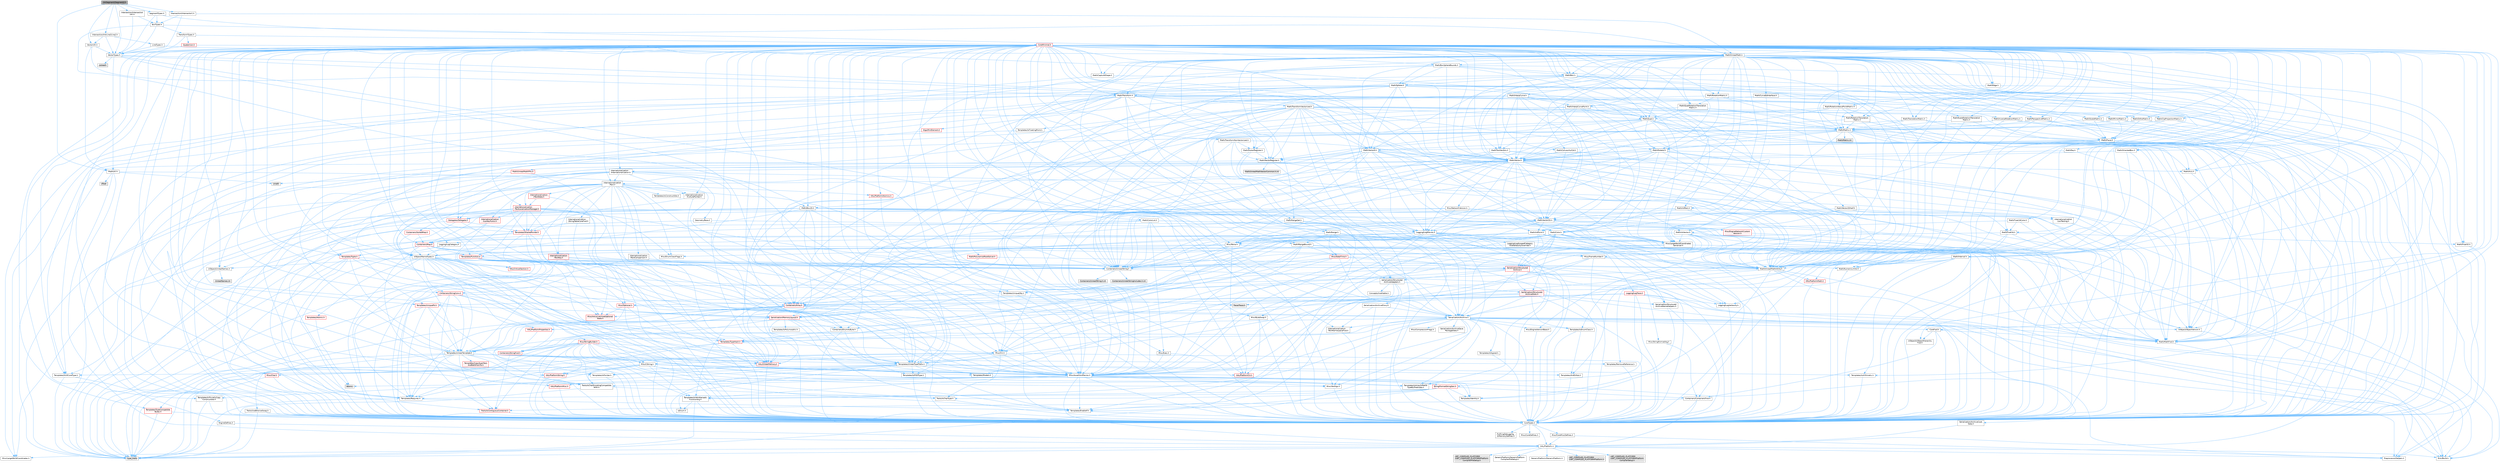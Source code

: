 digraph "IntrSegment2Segment2.h"
{
 // INTERACTIVE_SVG=YES
 // LATEX_PDF_SIZE
  bgcolor="transparent";
  edge [fontname=Helvetica,fontsize=10,labelfontname=Helvetica,labelfontsize=10];
  node [fontname=Helvetica,fontsize=10,shape=box,height=0.2,width=0.4];
  Node1 [id="Node000001",label="IntrSegment2Segment2.h",height=0.2,width=0.4,color="gray40", fillcolor="grey60", style="filled", fontcolor="black",tooltip=" "];
  Node1 -> Node2 [id="edge1_Node000001_Node000002",color="steelblue1",style="solid",tooltip=" "];
  Node2 [id="Node000002",label="SegmentTypes.h",height=0.2,width=0.4,color="grey40", fillcolor="white", style="filled",URL="$d6/d8b/SegmentTypes_8h.html",tooltip=" "];
  Node2 -> Node3 [id="edge2_Node000002_Node000003",color="steelblue1",style="solid",tooltip=" "];
  Node3 [id="Node000003",label="Math/UnrealMath.h",height=0.2,width=0.4,color="grey40", fillcolor="white", style="filled",URL="$d8/db2/UnrealMath_8h.html",tooltip=" "];
  Node3 -> Node4 [id="edge3_Node000003_Node000004",color="steelblue1",style="solid",tooltip=" "];
  Node4 [id="Node000004",label="Math/Axis.h",height=0.2,width=0.4,color="grey40", fillcolor="white", style="filled",URL="$dd/dbb/Axis_8h.html",tooltip=" "];
  Node4 -> Node5 [id="edge4_Node000004_Node000005",color="steelblue1",style="solid",tooltip=" "];
  Node5 [id="Node000005",label="CoreTypes.h",height=0.2,width=0.4,color="grey40", fillcolor="white", style="filled",URL="$dc/dec/CoreTypes_8h.html",tooltip=" "];
  Node5 -> Node6 [id="edge5_Node000005_Node000006",color="steelblue1",style="solid",tooltip=" "];
  Node6 [id="Node000006",label="HAL/Platform.h",height=0.2,width=0.4,color="grey40", fillcolor="white", style="filled",URL="$d9/dd0/Platform_8h.html",tooltip=" "];
  Node6 -> Node7 [id="edge6_Node000006_Node000007",color="steelblue1",style="solid",tooltip=" "];
  Node7 [id="Node000007",label="Misc/Build.h",height=0.2,width=0.4,color="grey40", fillcolor="white", style="filled",URL="$d3/dbb/Build_8h.html",tooltip=" "];
  Node6 -> Node8 [id="edge7_Node000006_Node000008",color="steelblue1",style="solid",tooltip=" "];
  Node8 [id="Node000008",label="Misc/LargeWorldCoordinates.h",height=0.2,width=0.4,color="grey40", fillcolor="white", style="filled",URL="$d2/dcb/LargeWorldCoordinates_8h.html",tooltip=" "];
  Node6 -> Node9 [id="edge8_Node000006_Node000009",color="steelblue1",style="solid",tooltip=" "];
  Node9 [id="Node000009",label="type_traits",height=0.2,width=0.4,color="grey60", fillcolor="#E0E0E0", style="filled",tooltip=" "];
  Node6 -> Node10 [id="edge9_Node000006_Node000010",color="steelblue1",style="solid",tooltip=" "];
  Node10 [id="Node000010",label="PreprocessorHelpers.h",height=0.2,width=0.4,color="grey40", fillcolor="white", style="filled",URL="$db/ddb/PreprocessorHelpers_8h.html",tooltip=" "];
  Node6 -> Node11 [id="edge10_Node000006_Node000011",color="steelblue1",style="solid",tooltip=" "];
  Node11 [id="Node000011",label="UBT_COMPILED_PLATFORM\l/UBT_COMPILED_PLATFORMPlatform\lCompilerPreSetup.h",height=0.2,width=0.4,color="grey60", fillcolor="#E0E0E0", style="filled",tooltip=" "];
  Node6 -> Node12 [id="edge11_Node000006_Node000012",color="steelblue1",style="solid",tooltip=" "];
  Node12 [id="Node000012",label="GenericPlatform/GenericPlatform\lCompilerPreSetup.h",height=0.2,width=0.4,color="grey40", fillcolor="white", style="filled",URL="$d9/dc8/GenericPlatformCompilerPreSetup_8h.html",tooltip=" "];
  Node6 -> Node13 [id="edge12_Node000006_Node000013",color="steelblue1",style="solid",tooltip=" "];
  Node13 [id="Node000013",label="GenericPlatform/GenericPlatform.h",height=0.2,width=0.4,color="grey40", fillcolor="white", style="filled",URL="$d6/d84/GenericPlatform_8h.html",tooltip=" "];
  Node6 -> Node14 [id="edge13_Node000006_Node000014",color="steelblue1",style="solid",tooltip=" "];
  Node14 [id="Node000014",label="UBT_COMPILED_PLATFORM\l/UBT_COMPILED_PLATFORMPlatform.h",height=0.2,width=0.4,color="grey60", fillcolor="#E0E0E0", style="filled",tooltip=" "];
  Node6 -> Node15 [id="edge14_Node000006_Node000015",color="steelblue1",style="solid",tooltip=" "];
  Node15 [id="Node000015",label="UBT_COMPILED_PLATFORM\l/UBT_COMPILED_PLATFORMPlatform\lCompilerSetup.h",height=0.2,width=0.4,color="grey60", fillcolor="#E0E0E0", style="filled",tooltip=" "];
  Node5 -> Node16 [id="edge15_Node000005_Node000016",color="steelblue1",style="solid",tooltip=" "];
  Node16 [id="Node000016",label="ProfilingDebugging\l/UMemoryDefines.h",height=0.2,width=0.4,color="grey40", fillcolor="white", style="filled",URL="$d2/da2/UMemoryDefines_8h.html",tooltip=" "];
  Node5 -> Node17 [id="edge16_Node000005_Node000017",color="steelblue1",style="solid",tooltip=" "];
  Node17 [id="Node000017",label="Misc/CoreMiscDefines.h",height=0.2,width=0.4,color="grey40", fillcolor="white", style="filled",URL="$da/d38/CoreMiscDefines_8h.html",tooltip=" "];
  Node17 -> Node6 [id="edge17_Node000017_Node000006",color="steelblue1",style="solid",tooltip=" "];
  Node17 -> Node10 [id="edge18_Node000017_Node000010",color="steelblue1",style="solid",tooltip=" "];
  Node5 -> Node18 [id="edge19_Node000005_Node000018",color="steelblue1",style="solid",tooltip=" "];
  Node18 [id="Node000018",label="Misc/CoreDefines.h",height=0.2,width=0.4,color="grey40", fillcolor="white", style="filled",URL="$d3/dd2/CoreDefines_8h.html",tooltip=" "];
  Node3 -> Node19 [id="edge20_Node000003_Node000019",color="steelblue1",style="solid",tooltip=" "];
  Node19 [id="Node000019",label="Math/Box.h",height=0.2,width=0.4,color="grey40", fillcolor="white", style="filled",URL="$de/d0f/Box_8h.html",tooltip=" "];
  Node19 -> Node5 [id="edge21_Node000019_Node000005",color="steelblue1",style="solid",tooltip=" "];
  Node19 -> Node20 [id="edge22_Node000019_Node000020",color="steelblue1",style="solid",tooltip=" "];
  Node20 [id="Node000020",label="Misc/AssertionMacros.h",height=0.2,width=0.4,color="grey40", fillcolor="white", style="filled",URL="$d0/dfa/AssertionMacros_8h.html",tooltip=" "];
  Node20 -> Node5 [id="edge23_Node000020_Node000005",color="steelblue1",style="solid",tooltip=" "];
  Node20 -> Node6 [id="edge24_Node000020_Node000006",color="steelblue1",style="solid",tooltip=" "];
  Node20 -> Node21 [id="edge25_Node000020_Node000021",color="steelblue1",style="solid",tooltip=" "];
  Node21 [id="Node000021",label="HAL/PlatformMisc.h",height=0.2,width=0.4,color="red", fillcolor="#FFF0F0", style="filled",URL="$d0/df5/PlatformMisc_8h.html",tooltip=" "];
  Node21 -> Node5 [id="edge26_Node000021_Node000005",color="steelblue1",style="solid",tooltip=" "];
  Node20 -> Node10 [id="edge27_Node000020_Node000010",color="steelblue1",style="solid",tooltip=" "];
  Node20 -> Node57 [id="edge28_Node000020_Node000057",color="steelblue1",style="solid",tooltip=" "];
  Node57 [id="Node000057",label="Templates/EnableIf.h",height=0.2,width=0.4,color="grey40", fillcolor="white", style="filled",URL="$d7/d60/EnableIf_8h.html",tooltip=" "];
  Node57 -> Node5 [id="edge29_Node000057_Node000005",color="steelblue1",style="solid",tooltip=" "];
  Node20 -> Node58 [id="edge30_Node000020_Node000058",color="steelblue1",style="solid",tooltip=" "];
  Node58 [id="Node000058",label="Templates/IsArrayOrRefOf\lTypeByPredicate.h",height=0.2,width=0.4,color="grey40", fillcolor="white", style="filled",URL="$d6/da1/IsArrayOrRefOfTypeByPredicate_8h.html",tooltip=" "];
  Node58 -> Node5 [id="edge31_Node000058_Node000005",color="steelblue1",style="solid",tooltip=" "];
  Node20 -> Node59 [id="edge32_Node000020_Node000059",color="steelblue1",style="solid",tooltip=" "];
  Node59 [id="Node000059",label="Templates/IsValidVariadic\lFunctionArg.h",height=0.2,width=0.4,color="grey40", fillcolor="white", style="filled",URL="$d0/dc8/IsValidVariadicFunctionArg_8h.html",tooltip=" "];
  Node59 -> Node5 [id="edge33_Node000059_Node000005",color="steelblue1",style="solid",tooltip=" "];
  Node59 -> Node60 [id="edge34_Node000059_Node000060",color="steelblue1",style="solid",tooltip=" "];
  Node60 [id="Node000060",label="IsEnum.h",height=0.2,width=0.4,color="grey40", fillcolor="white", style="filled",URL="$d4/de5/IsEnum_8h.html",tooltip=" "];
  Node59 -> Node9 [id="edge35_Node000059_Node000009",color="steelblue1",style="solid",tooltip=" "];
  Node20 -> Node61 [id="edge36_Node000020_Node000061",color="steelblue1",style="solid",tooltip=" "];
  Node61 [id="Node000061",label="Traits/IsCharEncodingCompatible\lWith.h",height=0.2,width=0.4,color="grey40", fillcolor="white", style="filled",URL="$df/dd1/IsCharEncodingCompatibleWith_8h.html",tooltip=" "];
  Node61 -> Node9 [id="edge37_Node000061_Node000009",color="steelblue1",style="solid",tooltip=" "];
  Node61 -> Node62 [id="edge38_Node000061_Node000062",color="steelblue1",style="solid",tooltip=" "];
  Node62 [id="Node000062",label="Traits/IsCharType.h",height=0.2,width=0.4,color="grey40", fillcolor="white", style="filled",URL="$db/d51/IsCharType_8h.html",tooltip=" "];
  Node62 -> Node5 [id="edge39_Node000062_Node000005",color="steelblue1",style="solid",tooltip=" "];
  Node20 -> Node63 [id="edge40_Node000020_Node000063",color="steelblue1",style="solid",tooltip=" "];
  Node63 [id="Node000063",label="Misc/VarArgs.h",height=0.2,width=0.4,color="grey40", fillcolor="white", style="filled",URL="$d5/d6f/VarArgs_8h.html",tooltip=" "];
  Node63 -> Node5 [id="edge41_Node000063_Node000005",color="steelblue1",style="solid",tooltip=" "];
  Node20 -> Node64 [id="edge42_Node000020_Node000064",color="steelblue1",style="solid",tooltip=" "];
  Node64 [id="Node000064",label="String/FormatStringSan.h",height=0.2,width=0.4,color="red", fillcolor="#FFF0F0", style="filled",URL="$d3/d8b/FormatStringSan_8h.html",tooltip=" "];
  Node64 -> Node9 [id="edge43_Node000064_Node000009",color="steelblue1",style="solid",tooltip=" "];
  Node64 -> Node5 [id="edge44_Node000064_Node000005",color="steelblue1",style="solid",tooltip=" "];
  Node64 -> Node65 [id="edge45_Node000064_Node000065",color="steelblue1",style="solid",tooltip=" "];
  Node65 [id="Node000065",label="Templates/Requires.h",height=0.2,width=0.4,color="grey40", fillcolor="white", style="filled",URL="$dc/d96/Requires_8h.html",tooltip=" "];
  Node65 -> Node57 [id="edge46_Node000065_Node000057",color="steelblue1",style="solid",tooltip=" "];
  Node65 -> Node9 [id="edge47_Node000065_Node000009",color="steelblue1",style="solid",tooltip=" "];
  Node64 -> Node66 [id="edge48_Node000064_Node000066",color="steelblue1",style="solid",tooltip=" "];
  Node66 [id="Node000066",label="Templates/Identity.h",height=0.2,width=0.4,color="grey40", fillcolor="white", style="filled",URL="$d0/dd5/Identity_8h.html",tooltip=" "];
  Node64 -> Node59 [id="edge49_Node000064_Node000059",color="steelblue1",style="solid",tooltip=" "];
  Node64 -> Node62 [id="edge50_Node000064_Node000062",color="steelblue1",style="solid",tooltip=" "];
  Node64 -> Node29 [id="edge51_Node000064_Node000029",color="steelblue1",style="solid",tooltip=" "];
  Node29 [id="Node000029",label="Containers/ContainersFwd.h",height=0.2,width=0.4,color="grey40", fillcolor="white", style="filled",URL="$d4/d0a/ContainersFwd_8h.html",tooltip=" "];
  Node29 -> Node6 [id="edge52_Node000029_Node000006",color="steelblue1",style="solid",tooltip=" "];
  Node29 -> Node5 [id="edge53_Node000029_Node000005",color="steelblue1",style="solid",tooltip=" "];
  Node29 -> Node26 [id="edge54_Node000029_Node000026",color="steelblue1",style="solid",tooltip=" "];
  Node26 [id="Node000026",label="Traits/IsContiguousContainer.h",height=0.2,width=0.4,color="red", fillcolor="#FFF0F0", style="filled",URL="$d5/d3c/IsContiguousContainer_8h.html",tooltip=" "];
  Node26 -> Node5 [id="edge55_Node000026_Node000005",color="steelblue1",style="solid",tooltip=" "];
  Node20 -> Node70 [id="edge56_Node000020_Node000070",color="steelblue1",style="solid",tooltip=" "];
  Node70 [id="Node000070",label="atomic",height=0.2,width=0.4,color="grey60", fillcolor="#E0E0E0", style="filled",tooltip=" "];
  Node19 -> Node30 [id="edge57_Node000019_Node000030",color="steelblue1",style="solid",tooltip=" "];
  Node30 [id="Node000030",label="Math/MathFwd.h",height=0.2,width=0.4,color="grey40", fillcolor="white", style="filled",URL="$d2/d10/MathFwd_8h.html",tooltip=" "];
  Node30 -> Node6 [id="edge58_Node000030_Node000006",color="steelblue1",style="solid",tooltip=" "];
  Node19 -> Node71 [id="edge59_Node000019_Node000071",color="steelblue1",style="solid",tooltip=" "];
  Node71 [id="Node000071",label="Math/UnrealMathUtility.h",height=0.2,width=0.4,color="grey40", fillcolor="white", style="filled",URL="$db/db8/UnrealMathUtility_8h.html",tooltip=" "];
  Node71 -> Node5 [id="edge60_Node000071_Node000005",color="steelblue1",style="solid",tooltip=" "];
  Node71 -> Node20 [id="edge61_Node000071_Node000020",color="steelblue1",style="solid",tooltip=" "];
  Node71 -> Node72 [id="edge62_Node000071_Node000072",color="steelblue1",style="solid",tooltip=" "];
  Node72 [id="Node000072",label="HAL/PlatformMath.h",height=0.2,width=0.4,color="red", fillcolor="#FFF0F0", style="filled",URL="$dc/d53/PlatformMath_8h.html",tooltip=" "];
  Node72 -> Node5 [id="edge63_Node000072_Node000005",color="steelblue1",style="solid",tooltip=" "];
  Node71 -> Node30 [id="edge64_Node000071_Node000030",color="steelblue1",style="solid",tooltip=" "];
  Node71 -> Node66 [id="edge65_Node000071_Node000066",color="steelblue1",style="solid",tooltip=" "];
  Node71 -> Node65 [id="edge66_Node000071_Node000065",color="steelblue1",style="solid",tooltip=" "];
  Node19 -> Node91 [id="edge67_Node000019_Node000091",color="steelblue1",style="solid",tooltip=" "];
  Node91 [id="Node000091",label="Containers/UnrealString.h",height=0.2,width=0.4,color="grey40", fillcolor="white", style="filled",URL="$d5/dba/UnrealString_8h.html",tooltip=" "];
  Node91 -> Node92 [id="edge68_Node000091_Node000092",color="steelblue1",style="solid",tooltip=" "];
  Node92 [id="Node000092",label="Containers/UnrealStringIncludes.h.inl",height=0.2,width=0.4,color="grey60", fillcolor="#E0E0E0", style="filled",tooltip=" "];
  Node91 -> Node93 [id="edge69_Node000091_Node000093",color="steelblue1",style="solid",tooltip=" "];
  Node93 [id="Node000093",label="Containers/UnrealString.h.inl",height=0.2,width=0.4,color="grey60", fillcolor="#E0E0E0", style="filled",tooltip=" "];
  Node91 -> Node94 [id="edge70_Node000091_Node000094",color="steelblue1",style="solid",tooltip=" "];
  Node94 [id="Node000094",label="Misc/StringFormatArg.h",height=0.2,width=0.4,color="grey40", fillcolor="white", style="filled",URL="$d2/d16/StringFormatArg_8h.html",tooltip=" "];
  Node94 -> Node29 [id="edge71_Node000094_Node000029",color="steelblue1",style="solid",tooltip=" "];
  Node19 -> Node95 [id="edge72_Node000019_Node000095",color="steelblue1",style="solid",tooltip=" "];
  Node95 [id="Node000095",label="Math/Vector.h",height=0.2,width=0.4,color="grey40", fillcolor="white", style="filled",URL="$d6/dbe/Vector_8h.html",tooltip=" "];
  Node95 -> Node5 [id="edge73_Node000095_Node000005",color="steelblue1",style="solid",tooltip=" "];
  Node95 -> Node20 [id="edge74_Node000095_Node000020",color="steelblue1",style="solid",tooltip=" "];
  Node95 -> Node30 [id="edge75_Node000095_Node000030",color="steelblue1",style="solid",tooltip=" "];
  Node95 -> Node43 [id="edge76_Node000095_Node000043",color="steelblue1",style="solid",tooltip=" "];
  Node43 [id="Node000043",label="Math/NumericLimits.h",height=0.2,width=0.4,color="grey40", fillcolor="white", style="filled",URL="$df/d1b/NumericLimits_8h.html",tooltip=" "];
  Node43 -> Node5 [id="edge77_Node000043_Node000005",color="steelblue1",style="solid",tooltip=" "];
  Node95 -> Node96 [id="edge78_Node000095_Node000096",color="steelblue1",style="solid",tooltip=" "];
  Node96 [id="Node000096",label="Misc/Crc.h",height=0.2,width=0.4,color="grey40", fillcolor="white", style="filled",URL="$d4/dd2/Crc_8h.html",tooltip=" "];
  Node96 -> Node5 [id="edge79_Node000096_Node000005",color="steelblue1",style="solid",tooltip=" "];
  Node96 -> Node97 [id="edge80_Node000096_Node000097",color="steelblue1",style="solid",tooltip=" "];
  Node97 [id="Node000097",label="HAL/PlatformString.h",height=0.2,width=0.4,color="red", fillcolor="#FFF0F0", style="filled",URL="$db/db5/PlatformString_8h.html",tooltip=" "];
  Node97 -> Node5 [id="edge81_Node000097_Node000005",color="steelblue1",style="solid",tooltip=" "];
  Node96 -> Node20 [id="edge82_Node000096_Node000020",color="steelblue1",style="solid",tooltip=" "];
  Node96 -> Node99 [id="edge83_Node000096_Node000099",color="steelblue1",style="solid",tooltip=" "];
  Node99 [id="Node000099",label="Misc/CString.h",height=0.2,width=0.4,color="grey40", fillcolor="white", style="filled",URL="$d2/d49/CString_8h.html",tooltip=" "];
  Node99 -> Node5 [id="edge84_Node000099_Node000005",color="steelblue1",style="solid",tooltip=" "];
  Node99 -> Node33 [id="edge85_Node000099_Node000033",color="steelblue1",style="solid",tooltip=" "];
  Node33 [id="Node000033",label="HAL/PlatformCrt.h",height=0.2,width=0.4,color="red", fillcolor="#FFF0F0", style="filled",URL="$d8/d75/PlatformCrt_8h.html",tooltip=" "];
  Node99 -> Node97 [id="edge86_Node000099_Node000097",color="steelblue1",style="solid",tooltip=" "];
  Node99 -> Node20 [id="edge87_Node000099_Node000020",color="steelblue1",style="solid",tooltip=" "];
  Node99 -> Node100 [id="edge88_Node000099_Node000100",color="steelblue1",style="solid",tooltip=" "];
  Node100 [id="Node000100",label="Misc/Char.h",height=0.2,width=0.4,color="red", fillcolor="#FFF0F0", style="filled",URL="$d0/d58/Char_8h.html",tooltip=" "];
  Node100 -> Node5 [id="edge89_Node000100_Node000005",color="steelblue1",style="solid",tooltip=" "];
  Node100 -> Node9 [id="edge90_Node000100_Node000009",color="steelblue1",style="solid",tooltip=" "];
  Node99 -> Node63 [id="edge91_Node000099_Node000063",color="steelblue1",style="solid",tooltip=" "];
  Node99 -> Node58 [id="edge92_Node000099_Node000058",color="steelblue1",style="solid",tooltip=" "];
  Node99 -> Node59 [id="edge93_Node000099_Node000059",color="steelblue1",style="solid",tooltip=" "];
  Node99 -> Node61 [id="edge94_Node000099_Node000061",color="steelblue1",style="solid",tooltip=" "];
  Node96 -> Node100 [id="edge95_Node000096_Node000100",color="steelblue1",style="solid",tooltip=" "];
  Node96 -> Node78 [id="edge96_Node000096_Node000078",color="steelblue1",style="solid",tooltip=" "];
  Node78 [id="Node000078",label="Templates/UnrealTypeTraits.h",height=0.2,width=0.4,color="grey40", fillcolor="white", style="filled",URL="$d2/d2d/UnrealTypeTraits_8h.html",tooltip=" "];
  Node78 -> Node5 [id="edge97_Node000078_Node000005",color="steelblue1",style="solid",tooltip=" "];
  Node78 -> Node79 [id="edge98_Node000078_Node000079",color="steelblue1",style="solid",tooltip=" "];
  Node79 [id="Node000079",label="Templates/IsPointer.h",height=0.2,width=0.4,color="grey40", fillcolor="white", style="filled",URL="$d7/d05/IsPointer_8h.html",tooltip=" "];
  Node79 -> Node5 [id="edge99_Node000079_Node000005",color="steelblue1",style="solid",tooltip=" "];
  Node78 -> Node20 [id="edge100_Node000078_Node000020",color="steelblue1",style="solid",tooltip=" "];
  Node78 -> Node74 [id="edge101_Node000078_Node000074",color="steelblue1",style="solid",tooltip=" "];
  Node74 [id="Node000074",label="Templates/AndOrNot.h",height=0.2,width=0.4,color="grey40", fillcolor="white", style="filled",URL="$db/d0a/AndOrNot_8h.html",tooltip=" "];
  Node74 -> Node5 [id="edge102_Node000074_Node000005",color="steelblue1",style="solid",tooltip=" "];
  Node78 -> Node57 [id="edge103_Node000078_Node000057",color="steelblue1",style="solid",tooltip=" "];
  Node78 -> Node80 [id="edge104_Node000078_Node000080",color="steelblue1",style="solid",tooltip=" "];
  Node80 [id="Node000080",label="Templates/IsArithmetic.h",height=0.2,width=0.4,color="grey40", fillcolor="white", style="filled",URL="$d2/d5d/IsArithmetic_8h.html",tooltip=" "];
  Node80 -> Node5 [id="edge105_Node000080_Node000005",color="steelblue1",style="solid",tooltip=" "];
  Node78 -> Node60 [id="edge106_Node000078_Node000060",color="steelblue1",style="solid",tooltip=" "];
  Node78 -> Node81 [id="edge107_Node000078_Node000081",color="steelblue1",style="solid",tooltip=" "];
  Node81 [id="Node000081",label="Templates/Models.h",height=0.2,width=0.4,color="grey40", fillcolor="white", style="filled",URL="$d3/d0c/Models_8h.html",tooltip=" "];
  Node81 -> Node66 [id="edge108_Node000081_Node000066",color="steelblue1",style="solid",tooltip=" "];
  Node78 -> Node82 [id="edge109_Node000078_Node000082",color="steelblue1",style="solid",tooltip=" "];
  Node82 [id="Node000082",label="Templates/IsPODType.h",height=0.2,width=0.4,color="grey40", fillcolor="white", style="filled",URL="$d7/db1/IsPODType_8h.html",tooltip=" "];
  Node82 -> Node5 [id="edge110_Node000082_Node000005",color="steelblue1",style="solid",tooltip=" "];
  Node78 -> Node83 [id="edge111_Node000078_Node000083",color="steelblue1",style="solid",tooltip=" "];
  Node83 [id="Node000083",label="Templates/IsUECoreType.h",height=0.2,width=0.4,color="grey40", fillcolor="white", style="filled",URL="$d1/db8/IsUECoreType_8h.html",tooltip=" "];
  Node83 -> Node5 [id="edge112_Node000083_Node000005",color="steelblue1",style="solid",tooltip=" "];
  Node83 -> Node9 [id="edge113_Node000083_Node000009",color="steelblue1",style="solid",tooltip=" "];
  Node78 -> Node84 [id="edge114_Node000078_Node000084",color="steelblue1",style="solid",tooltip=" "];
  Node84 [id="Node000084",label="Templates/IsTriviallyCopy\lConstructible.h",height=0.2,width=0.4,color="grey40", fillcolor="white", style="filled",URL="$d3/d78/IsTriviallyCopyConstructible_8h.html",tooltip=" "];
  Node84 -> Node5 [id="edge115_Node000084_Node000005",color="steelblue1",style="solid",tooltip=" "];
  Node84 -> Node9 [id="edge116_Node000084_Node000009",color="steelblue1",style="solid",tooltip=" "];
  Node96 -> Node62 [id="edge117_Node000096_Node000062",color="steelblue1",style="solid",tooltip=" "];
  Node95 -> Node71 [id="edge118_Node000095_Node000071",color="steelblue1",style="solid",tooltip=" "];
  Node95 -> Node91 [id="edge119_Node000095_Node000091",color="steelblue1",style="solid",tooltip=" "];
  Node95 -> Node104 [id="edge120_Node000095_Node000104",color="steelblue1",style="solid",tooltip=" "];
  Node104 [id="Node000104",label="Misc/Parse.h",height=0.2,width=0.4,color="grey40", fillcolor="white", style="filled",URL="$dc/d71/Parse_8h.html",tooltip=" "];
  Node104 -> Node23 [id="edge121_Node000104_Node000023",color="steelblue1",style="solid",tooltip=" "];
  Node23 [id="Node000023",label="Containers/StringFwd.h",height=0.2,width=0.4,color="red", fillcolor="#FFF0F0", style="filled",URL="$df/d37/StringFwd_8h.html",tooltip=" "];
  Node23 -> Node5 [id="edge122_Node000023_Node000005",color="steelblue1",style="solid",tooltip=" "];
  Node23 -> Node26 [id="edge123_Node000023_Node000026",color="steelblue1",style="solid",tooltip=" "];
  Node104 -> Node91 [id="edge124_Node000104_Node000091",color="steelblue1",style="solid",tooltip=" "];
  Node104 -> Node5 [id="edge125_Node000104_Node000005",color="steelblue1",style="solid",tooltip=" "];
  Node104 -> Node33 [id="edge126_Node000104_Node000033",color="steelblue1",style="solid",tooltip=" "];
  Node104 -> Node7 [id="edge127_Node000104_Node000007",color="steelblue1",style="solid",tooltip=" "];
  Node104 -> Node45 [id="edge128_Node000104_Node000045",color="steelblue1",style="solid",tooltip=" "];
  Node45 [id="Node000045",label="Misc/EnumClassFlags.h",height=0.2,width=0.4,color="grey40", fillcolor="white", style="filled",URL="$d8/de7/EnumClassFlags_8h.html",tooltip=" "];
  Node104 -> Node105 [id="edge129_Node000104_Node000105",color="steelblue1",style="solid",tooltip=" "];
  Node105 [id="Node000105",label="Templates/Function.h",height=0.2,width=0.4,color="red", fillcolor="#FFF0F0", style="filled",URL="$df/df5/Function_8h.html",tooltip=" "];
  Node105 -> Node5 [id="edge130_Node000105_Node000005",color="steelblue1",style="solid",tooltip=" "];
  Node105 -> Node20 [id="edge131_Node000105_Node000020",color="steelblue1",style="solid",tooltip=" "];
  Node105 -> Node106 [id="edge132_Node000105_Node000106",color="steelblue1",style="solid",tooltip=" "];
  Node106 [id="Node000106",label="Misc/IntrusiveUnsetOptional\lState.h",height=0.2,width=0.4,color="red", fillcolor="#FFF0F0", style="filled",URL="$d2/d0a/IntrusiveUnsetOptionalState_8h.html",tooltip=" "];
  Node105 -> Node108 [id="edge133_Node000105_Node000108",color="steelblue1",style="solid",tooltip=" "];
  Node108 [id="Node000108",label="HAL/UnrealMemory.h",height=0.2,width=0.4,color="red", fillcolor="#FFF0F0", style="filled",URL="$d9/d96/UnrealMemory_8h.html",tooltip=" "];
  Node108 -> Node5 [id="edge134_Node000108_Node000005",color="steelblue1",style="solid",tooltip=" "];
  Node108 -> Node79 [id="edge135_Node000108_Node000079",color="steelblue1",style="solid",tooltip=" "];
  Node105 -> Node78 [id="edge136_Node000105_Node000078",color="steelblue1",style="solid",tooltip=" "];
  Node105 -> Node125 [id="edge137_Node000105_Node000125",color="steelblue1",style="solid",tooltip=" "];
  Node125 [id="Node000125",label="Templates/UnrealTemplate.h",height=0.2,width=0.4,color="grey40", fillcolor="white", style="filled",URL="$d4/d24/UnrealTemplate_8h.html",tooltip=" "];
  Node125 -> Node5 [id="edge138_Node000125_Node000005",color="steelblue1",style="solid",tooltip=" "];
  Node125 -> Node79 [id="edge139_Node000125_Node000079",color="steelblue1",style="solid",tooltip=" "];
  Node125 -> Node108 [id="edge140_Node000125_Node000108",color="steelblue1",style="solid",tooltip=" "];
  Node125 -> Node126 [id="edge141_Node000125_Node000126",color="steelblue1",style="solid",tooltip=" "];
  Node126 [id="Node000126",label="Templates/CopyQualifiers\lAndRefsFromTo.h",height=0.2,width=0.4,color="red", fillcolor="#FFF0F0", style="filled",URL="$d3/db3/CopyQualifiersAndRefsFromTo_8h.html",tooltip=" "];
  Node125 -> Node78 [id="edge142_Node000125_Node000078",color="steelblue1",style="solid",tooltip=" "];
  Node125 -> Node76 [id="edge143_Node000125_Node000076",color="steelblue1",style="solid",tooltip=" "];
  Node76 [id="Node000076",label="Templates/RemoveReference.h",height=0.2,width=0.4,color="grey40", fillcolor="white", style="filled",URL="$da/dbe/RemoveReference_8h.html",tooltip=" "];
  Node76 -> Node5 [id="edge144_Node000076_Node000005",color="steelblue1",style="solid",tooltip=" "];
  Node125 -> Node65 [id="edge145_Node000125_Node000065",color="steelblue1",style="solid",tooltip=" "];
  Node125 -> Node88 [id="edge146_Node000125_Node000088",color="steelblue1",style="solid",tooltip=" "];
  Node88 [id="Node000088",label="Templates/TypeCompatible\lBytes.h",height=0.2,width=0.4,color="red", fillcolor="#FFF0F0", style="filled",URL="$df/d0a/TypeCompatibleBytes_8h.html",tooltip=" "];
  Node88 -> Node5 [id="edge147_Node000088_Node000005",color="steelblue1",style="solid",tooltip=" "];
  Node88 -> Node9 [id="edge148_Node000088_Node000009",color="steelblue1",style="solid",tooltip=" "];
  Node125 -> Node66 [id="edge149_Node000125_Node000066",color="steelblue1",style="solid",tooltip=" "];
  Node125 -> Node26 [id="edge150_Node000125_Node000026",color="steelblue1",style="solid",tooltip=" "];
  Node125 -> Node128 [id="edge151_Node000125_Node000128",color="steelblue1",style="solid",tooltip=" "];
  Node128 [id="Node000128",label="Traits/UseBitwiseSwap.h",height=0.2,width=0.4,color="grey40", fillcolor="white", style="filled",URL="$db/df3/UseBitwiseSwap_8h.html",tooltip=" "];
  Node128 -> Node5 [id="edge152_Node000128_Node000005",color="steelblue1",style="solid",tooltip=" "];
  Node128 -> Node9 [id="edge153_Node000128_Node000009",color="steelblue1",style="solid",tooltip=" "];
  Node125 -> Node9 [id="edge154_Node000125_Node000009",color="steelblue1",style="solid",tooltip=" "];
  Node105 -> Node65 [id="edge155_Node000105_Node000065",color="steelblue1",style="solid",tooltip=" "];
  Node105 -> Node71 [id="edge156_Node000105_Node000071",color="steelblue1",style="solid",tooltip=" "];
  Node105 -> Node9 [id="edge157_Node000105_Node000009",color="steelblue1",style="solid",tooltip=" "];
  Node95 -> Node129 [id="edge158_Node000095_Node000129",color="steelblue1",style="solid",tooltip=" "];
  Node129 [id="Node000129",label="Misc/LargeWorldCoordinates\lSerializer.h",height=0.2,width=0.4,color="grey40", fillcolor="white", style="filled",URL="$d7/df9/LargeWorldCoordinatesSerializer_8h.html",tooltip=" "];
  Node129 -> Node130 [id="edge159_Node000129_Node000130",color="steelblue1",style="solid",tooltip=" "];
  Node130 [id="Node000130",label="UObject/NameTypes.h",height=0.2,width=0.4,color="grey40", fillcolor="white", style="filled",URL="$d6/d35/NameTypes_8h.html",tooltip=" "];
  Node130 -> Node5 [id="edge160_Node000130_Node000005",color="steelblue1",style="solid",tooltip=" "];
  Node130 -> Node20 [id="edge161_Node000130_Node000020",color="steelblue1",style="solid",tooltip=" "];
  Node130 -> Node108 [id="edge162_Node000130_Node000108",color="steelblue1",style="solid",tooltip=" "];
  Node130 -> Node78 [id="edge163_Node000130_Node000078",color="steelblue1",style="solid",tooltip=" "];
  Node130 -> Node125 [id="edge164_Node000130_Node000125",color="steelblue1",style="solid",tooltip=" "];
  Node130 -> Node91 [id="edge165_Node000130_Node000091",color="steelblue1",style="solid",tooltip=" "];
  Node130 -> Node131 [id="edge166_Node000130_Node000131",color="steelblue1",style="solid",tooltip=" "];
  Node131 [id="Node000131",label="HAL/CriticalSection.h",height=0.2,width=0.4,color="red", fillcolor="#FFF0F0", style="filled",URL="$d6/d90/CriticalSection_8h.html",tooltip=" "];
  Node130 -> Node134 [id="edge167_Node000130_Node000134",color="steelblue1",style="solid",tooltip=" "];
  Node134 [id="Node000134",label="Containers/StringConv.h",height=0.2,width=0.4,color="red", fillcolor="#FFF0F0", style="filled",URL="$d3/ddf/StringConv_8h.html",tooltip=" "];
  Node134 -> Node5 [id="edge168_Node000134_Node000005",color="steelblue1",style="solid",tooltip=" "];
  Node134 -> Node20 [id="edge169_Node000134_Node000020",color="steelblue1",style="solid",tooltip=" "];
  Node134 -> Node139 [id="edge170_Node000134_Node000139",color="steelblue1",style="solid",tooltip=" "];
  Node139 [id="Node000139",label="Containers/Array.h",height=0.2,width=0.4,color="red", fillcolor="#FFF0F0", style="filled",URL="$df/dd0/Array_8h.html",tooltip=" "];
  Node139 -> Node5 [id="edge171_Node000139_Node000005",color="steelblue1",style="solid",tooltip=" "];
  Node139 -> Node20 [id="edge172_Node000139_Node000020",color="steelblue1",style="solid",tooltip=" "];
  Node139 -> Node106 [id="edge173_Node000139_Node000106",color="steelblue1",style="solid",tooltip=" "];
  Node139 -> Node108 [id="edge174_Node000139_Node000108",color="steelblue1",style="solid",tooltip=" "];
  Node139 -> Node78 [id="edge175_Node000139_Node000078",color="steelblue1",style="solid",tooltip=" "];
  Node139 -> Node125 [id="edge176_Node000139_Node000125",color="steelblue1",style="solid",tooltip=" "];
  Node139 -> Node144 [id="edge177_Node000139_Node000144",color="steelblue1",style="solid",tooltip=" "];
  Node144 [id="Node000144",label="Serialization/Archive.h",height=0.2,width=0.4,color="grey40", fillcolor="white", style="filled",URL="$d7/d3b/Archive_8h.html",tooltip=" "];
  Node144 -> Node28 [id="edge178_Node000144_Node000028",color="steelblue1",style="solid",tooltip=" "];
  Node28 [id="Node000028",label="CoreFwd.h",height=0.2,width=0.4,color="grey40", fillcolor="white", style="filled",URL="$d1/d1e/CoreFwd_8h.html",tooltip=" "];
  Node28 -> Node5 [id="edge179_Node000028_Node000005",color="steelblue1",style="solid",tooltip=" "];
  Node28 -> Node29 [id="edge180_Node000028_Node000029",color="steelblue1",style="solid",tooltip=" "];
  Node28 -> Node30 [id="edge181_Node000028_Node000030",color="steelblue1",style="solid",tooltip=" "];
  Node28 -> Node31 [id="edge182_Node000028_Node000031",color="steelblue1",style="solid",tooltip=" "];
  Node31 [id="Node000031",label="UObject/UObjectHierarchy\lFwd.h",height=0.2,width=0.4,color="grey40", fillcolor="white", style="filled",URL="$d3/d13/UObjectHierarchyFwd_8h.html",tooltip=" "];
  Node144 -> Node5 [id="edge183_Node000144_Node000005",color="steelblue1",style="solid",tooltip=" "];
  Node144 -> Node145 [id="edge184_Node000144_Node000145",color="steelblue1",style="solid",tooltip=" "];
  Node145 [id="Node000145",label="HAL/PlatformProperties.h",height=0.2,width=0.4,color="red", fillcolor="#FFF0F0", style="filled",URL="$d9/db0/PlatformProperties_8h.html",tooltip=" "];
  Node145 -> Node5 [id="edge185_Node000145_Node000005",color="steelblue1",style="solid",tooltip=" "];
  Node144 -> Node148 [id="edge186_Node000144_Node000148",color="steelblue1",style="solid",tooltip=" "];
  Node148 [id="Node000148",label="Internationalization\l/TextNamespaceFwd.h",height=0.2,width=0.4,color="grey40", fillcolor="white", style="filled",URL="$d8/d97/TextNamespaceFwd_8h.html",tooltip=" "];
  Node148 -> Node5 [id="edge187_Node000148_Node000005",color="steelblue1",style="solid",tooltip=" "];
  Node144 -> Node30 [id="edge188_Node000144_Node000030",color="steelblue1",style="solid",tooltip=" "];
  Node144 -> Node20 [id="edge189_Node000144_Node000020",color="steelblue1",style="solid",tooltip=" "];
  Node144 -> Node7 [id="edge190_Node000144_Node000007",color="steelblue1",style="solid",tooltip=" "];
  Node144 -> Node44 [id="edge191_Node000144_Node000044",color="steelblue1",style="solid",tooltip=" "];
  Node44 [id="Node000044",label="Misc/CompressionFlags.h",height=0.2,width=0.4,color="grey40", fillcolor="white", style="filled",URL="$d9/d76/CompressionFlags_8h.html",tooltip=" "];
  Node144 -> Node149 [id="edge192_Node000144_Node000149",color="steelblue1",style="solid",tooltip=" "];
  Node149 [id="Node000149",label="Misc/EngineVersionBase.h",height=0.2,width=0.4,color="grey40", fillcolor="white", style="filled",URL="$d5/d2b/EngineVersionBase_8h.html",tooltip=" "];
  Node149 -> Node5 [id="edge193_Node000149_Node000005",color="steelblue1",style="solid",tooltip=" "];
  Node144 -> Node63 [id="edge194_Node000144_Node000063",color="steelblue1",style="solid",tooltip=" "];
  Node144 -> Node150 [id="edge195_Node000144_Node000150",color="steelblue1",style="solid",tooltip=" "];
  Node150 [id="Node000150",label="Serialization/ArchiveCook\lData.h",height=0.2,width=0.4,color="grey40", fillcolor="white", style="filled",URL="$dc/db6/ArchiveCookData_8h.html",tooltip=" "];
  Node150 -> Node6 [id="edge196_Node000150_Node000006",color="steelblue1",style="solid",tooltip=" "];
  Node144 -> Node151 [id="edge197_Node000144_Node000151",color="steelblue1",style="solid",tooltip=" "];
  Node151 [id="Node000151",label="Serialization/ArchiveSave\lPackageData.h",height=0.2,width=0.4,color="grey40", fillcolor="white", style="filled",URL="$d1/d37/ArchiveSavePackageData_8h.html",tooltip=" "];
  Node144 -> Node57 [id="edge198_Node000144_Node000057",color="steelblue1",style="solid",tooltip=" "];
  Node144 -> Node58 [id="edge199_Node000144_Node000058",color="steelblue1",style="solid",tooltip=" "];
  Node144 -> Node152 [id="edge200_Node000144_Node000152",color="steelblue1",style="solid",tooltip=" "];
  Node152 [id="Node000152",label="Templates/IsEnumClass.h",height=0.2,width=0.4,color="grey40", fillcolor="white", style="filled",URL="$d7/d15/IsEnumClass_8h.html",tooltip=" "];
  Node152 -> Node5 [id="edge201_Node000152_Node000005",color="steelblue1",style="solid",tooltip=" "];
  Node152 -> Node74 [id="edge202_Node000152_Node000074",color="steelblue1",style="solid",tooltip=" "];
  Node144 -> Node86 [id="edge203_Node000144_Node000086",color="steelblue1",style="solid",tooltip=" "];
  Node86 [id="Node000086",label="Templates/IsSigned.h",height=0.2,width=0.4,color="grey40", fillcolor="white", style="filled",URL="$d8/dd8/IsSigned_8h.html",tooltip=" "];
  Node86 -> Node5 [id="edge204_Node000086_Node000005",color="steelblue1",style="solid",tooltip=" "];
  Node144 -> Node59 [id="edge205_Node000144_Node000059",color="steelblue1",style="solid",tooltip=" "];
  Node144 -> Node125 [id="edge206_Node000144_Node000125",color="steelblue1",style="solid",tooltip=" "];
  Node144 -> Node61 [id="edge207_Node000144_Node000061",color="steelblue1",style="solid",tooltip=" "];
  Node144 -> Node153 [id="edge208_Node000144_Node000153",color="steelblue1",style="solid",tooltip=" "];
  Node153 [id="Node000153",label="UObject/ObjectVersion.h",height=0.2,width=0.4,color="grey40", fillcolor="white", style="filled",URL="$da/d63/ObjectVersion_8h.html",tooltip=" "];
  Node153 -> Node5 [id="edge209_Node000153_Node000005",color="steelblue1",style="solid",tooltip=" "];
  Node139 -> Node65 [id="edge210_Node000139_Node000065",color="steelblue1",style="solid",tooltip=" "];
  Node139 -> Node9 [id="edge211_Node000139_Node000009",color="steelblue1",style="solid",tooltip=" "];
  Node134 -> Node99 [id="edge212_Node000134_Node000099",color="steelblue1",style="solid",tooltip=" "];
  Node134 -> Node125 [id="edge213_Node000134_Node000125",color="steelblue1",style="solid",tooltip=" "];
  Node134 -> Node78 [id="edge214_Node000134_Node000078",color="steelblue1",style="solid",tooltip=" "];
  Node134 -> Node61 [id="edge215_Node000134_Node000061",color="steelblue1",style="solid",tooltip=" "];
  Node134 -> Node26 [id="edge216_Node000134_Node000026",color="steelblue1",style="solid",tooltip=" "];
  Node134 -> Node9 [id="edge217_Node000134_Node000009",color="steelblue1",style="solid",tooltip=" "];
  Node130 -> Node23 [id="edge218_Node000130_Node000023",color="steelblue1",style="solid",tooltip=" "];
  Node130 -> Node181 [id="edge219_Node000130_Node000181",color="steelblue1",style="solid",tooltip=" "];
  Node181 [id="Node000181",label="UObject/UnrealNames.h",height=0.2,width=0.4,color="grey40", fillcolor="white", style="filled",URL="$d8/db1/UnrealNames_8h.html",tooltip=" "];
  Node181 -> Node5 [id="edge220_Node000181_Node000005",color="steelblue1",style="solid",tooltip=" "];
  Node181 -> Node182 [id="edge221_Node000181_Node000182",color="steelblue1",style="solid",tooltip=" "];
  Node182 [id="Node000182",label="UnrealNames.inl",height=0.2,width=0.4,color="grey60", fillcolor="#E0E0E0", style="filled",tooltip=" "];
  Node130 -> Node114 [id="edge222_Node000130_Node000114",color="steelblue1",style="solid",tooltip=" "];
  Node114 [id="Node000114",label="Templates/Atomic.h",height=0.2,width=0.4,color="red", fillcolor="#FFF0F0", style="filled",URL="$d3/d91/Atomic_8h.html",tooltip=" "];
  Node114 -> Node70 [id="edge223_Node000114_Node000070",color="steelblue1",style="solid",tooltip=" "];
  Node130 -> Node155 [id="edge224_Node000130_Node000155",color="steelblue1",style="solid",tooltip=" "];
  Node155 [id="Node000155",label="Serialization/MemoryLayout.h",height=0.2,width=0.4,color="red", fillcolor="#FFF0F0", style="filled",URL="$d7/d66/MemoryLayout_8h.html",tooltip=" "];
  Node155 -> Node158 [id="edge225_Node000155_Node000158",color="steelblue1",style="solid",tooltip=" "];
  Node158 [id="Node000158",label="Containers/EnumAsByte.h",height=0.2,width=0.4,color="grey40", fillcolor="white", style="filled",URL="$d6/d9a/EnumAsByte_8h.html",tooltip=" "];
  Node158 -> Node5 [id="edge226_Node000158_Node000005",color="steelblue1",style="solid",tooltip=" "];
  Node158 -> Node82 [id="edge227_Node000158_Node000082",color="steelblue1",style="solid",tooltip=" "];
  Node158 -> Node159 [id="edge228_Node000158_Node000159",color="steelblue1",style="solid",tooltip=" "];
  Node159 [id="Node000159",label="Templates/TypeHash.h",height=0.2,width=0.4,color="red", fillcolor="#FFF0F0", style="filled",URL="$d1/d62/TypeHash_8h.html",tooltip=" "];
  Node159 -> Node5 [id="edge229_Node000159_Node000005",color="steelblue1",style="solid",tooltip=" "];
  Node159 -> Node65 [id="edge230_Node000159_Node000065",color="steelblue1",style="solid",tooltip=" "];
  Node159 -> Node96 [id="edge231_Node000159_Node000096",color="steelblue1",style="solid",tooltip=" "];
  Node159 -> Node9 [id="edge232_Node000159_Node000009",color="steelblue1",style="solid",tooltip=" "];
  Node155 -> Node23 [id="edge233_Node000155_Node000023",color="steelblue1",style="solid",tooltip=" "];
  Node155 -> Node108 [id="edge234_Node000155_Node000108",color="steelblue1",style="solid",tooltip=" "];
  Node155 -> Node57 [id="edge235_Node000155_Node000057",color="steelblue1",style="solid",tooltip=" "];
  Node155 -> Node137 [id="edge236_Node000155_Node000137",color="steelblue1",style="solid",tooltip=" "];
  Node137 [id="Node000137",label="Templates/IsPolymorphic.h",height=0.2,width=0.4,color="grey40", fillcolor="white", style="filled",URL="$dc/d20/IsPolymorphic_8h.html",tooltip=" "];
  Node155 -> Node81 [id="edge237_Node000155_Node000081",color="steelblue1",style="solid",tooltip=" "];
  Node155 -> Node125 [id="edge238_Node000155_Node000125",color="steelblue1",style="solid",tooltip=" "];
  Node130 -> Node106 [id="edge239_Node000130_Node000106",color="steelblue1",style="solid",tooltip=" "];
  Node130 -> Node183 [id="edge240_Node000130_Node000183",color="steelblue1",style="solid",tooltip=" "];
  Node183 [id="Node000183",label="Misc/StringBuilder.h",height=0.2,width=0.4,color="red", fillcolor="#FFF0F0", style="filled",URL="$d4/d52/StringBuilder_8h.html",tooltip=" "];
  Node183 -> Node23 [id="edge241_Node000183_Node000023",color="steelblue1",style="solid",tooltip=" "];
  Node183 -> Node5 [id="edge242_Node000183_Node000005",color="steelblue1",style="solid",tooltip=" "];
  Node183 -> Node97 [id="edge243_Node000183_Node000097",color="steelblue1",style="solid",tooltip=" "];
  Node183 -> Node108 [id="edge244_Node000183_Node000108",color="steelblue1",style="solid",tooltip=" "];
  Node183 -> Node20 [id="edge245_Node000183_Node000020",color="steelblue1",style="solid",tooltip=" "];
  Node183 -> Node99 [id="edge246_Node000183_Node000099",color="steelblue1",style="solid",tooltip=" "];
  Node183 -> Node57 [id="edge247_Node000183_Node000057",color="steelblue1",style="solid",tooltip=" "];
  Node183 -> Node58 [id="edge248_Node000183_Node000058",color="steelblue1",style="solid",tooltip=" "];
  Node183 -> Node59 [id="edge249_Node000183_Node000059",color="steelblue1",style="solid",tooltip=" "];
  Node183 -> Node65 [id="edge250_Node000183_Node000065",color="steelblue1",style="solid",tooltip=" "];
  Node183 -> Node125 [id="edge251_Node000183_Node000125",color="steelblue1",style="solid",tooltip=" "];
  Node183 -> Node78 [id="edge252_Node000183_Node000078",color="steelblue1",style="solid",tooltip=" "];
  Node183 -> Node61 [id="edge253_Node000183_Node000061",color="steelblue1",style="solid",tooltip=" "];
  Node183 -> Node62 [id="edge254_Node000183_Node000062",color="steelblue1",style="solid",tooltip=" "];
  Node183 -> Node26 [id="edge255_Node000183_Node000026",color="steelblue1",style="solid",tooltip=" "];
  Node183 -> Node9 [id="edge256_Node000183_Node000009",color="steelblue1",style="solid",tooltip=" "];
  Node130 -> Node56 [id="edge257_Node000130_Node000056",color="steelblue1",style="solid",tooltip=" "];
  Node56 [id="Node000056",label="Trace/Trace.h",height=0.2,width=0.4,color="grey60", fillcolor="#E0E0E0", style="filled",tooltip=" "];
  Node129 -> Node153 [id="edge258_Node000129_Node000153",color="steelblue1",style="solid",tooltip=" "];
  Node129 -> Node189 [id="edge259_Node000129_Node000189",color="steelblue1",style="solid",tooltip=" "];
  Node189 [id="Node000189",label="Serialization/Structured\lArchive.h",height=0.2,width=0.4,color="red", fillcolor="#FFF0F0", style="filled",URL="$d9/d1e/StructuredArchive_8h.html",tooltip=" "];
  Node189 -> Node139 [id="edge260_Node000189_Node000139",color="steelblue1",style="solid",tooltip=" "];
  Node189 -> Node5 [id="edge261_Node000189_Node000005",color="steelblue1",style="solid",tooltip=" "];
  Node189 -> Node7 [id="edge262_Node000189_Node000007",color="steelblue1",style="solid",tooltip=" "];
  Node189 -> Node144 [id="edge263_Node000189_Node000144",color="steelblue1",style="solid",tooltip=" "];
  Node189 -> Node193 [id="edge264_Node000189_Node000193",color="steelblue1",style="solid",tooltip=" "];
  Node193 [id="Node000193",label="Serialization/Structured\lArchiveAdapters.h",height=0.2,width=0.4,color="grey40", fillcolor="white", style="filled",URL="$d3/de1/StructuredArchiveAdapters_8h.html",tooltip=" "];
  Node193 -> Node5 [id="edge265_Node000193_Node000005",color="steelblue1",style="solid",tooltip=" "];
  Node193 -> Node194 [id="edge266_Node000193_Node000194",color="steelblue1",style="solid",tooltip=" "];
  Node194 [id="Node000194",label="Concepts/Insertable.h",height=0.2,width=0.4,color="grey40", fillcolor="white", style="filled",URL="$d8/d3b/Insertable_8h.html",tooltip=" "];
  Node193 -> Node81 [id="edge267_Node000193_Node000081",color="steelblue1",style="solid",tooltip=" "];
  Node193 -> Node195 [id="edge268_Node000193_Node000195",color="steelblue1",style="solid",tooltip=" "];
  Node195 [id="Node000195",label="Serialization/ArchiveProxy.h",height=0.2,width=0.4,color="grey40", fillcolor="white", style="filled",URL="$dc/dda/ArchiveProxy_8h.html",tooltip=" "];
  Node195 -> Node5 [id="edge269_Node000195_Node000005",color="steelblue1",style="solid",tooltip=" "];
  Node195 -> Node148 [id="edge270_Node000195_Node000148",color="steelblue1",style="solid",tooltip=" "];
  Node195 -> Node144 [id="edge271_Node000195_Node000144",color="steelblue1",style="solid",tooltip=" "];
  Node193 -> Node196 [id="edge272_Node000193_Node000196",color="steelblue1",style="solid",tooltip=" "];
  Node196 [id="Node000196",label="Serialization/Structured\lArchiveSlots.h",height=0.2,width=0.4,color="red", fillcolor="#FFF0F0", style="filled",URL="$d2/d87/StructuredArchiveSlots_8h.html",tooltip=" "];
  Node196 -> Node139 [id="edge273_Node000196_Node000139",color="steelblue1",style="solid",tooltip=" "];
  Node196 -> Node5 [id="edge274_Node000196_Node000005",color="steelblue1",style="solid",tooltip=" "];
  Node196 -> Node7 [id="edge275_Node000196_Node000007",color="steelblue1",style="solid",tooltip=" "];
  Node196 -> Node197 [id="edge276_Node000196_Node000197",color="steelblue1",style="solid",tooltip=" "];
  Node197 [id="Node000197",label="Misc/Optional.h",height=0.2,width=0.4,color="red", fillcolor="#FFF0F0", style="filled",URL="$d2/dae/Optional_8h.html",tooltip=" "];
  Node197 -> Node5 [id="edge277_Node000197_Node000005",color="steelblue1",style="solid",tooltip=" "];
  Node197 -> Node20 [id="edge278_Node000197_Node000020",color="steelblue1",style="solid",tooltip=" "];
  Node197 -> Node106 [id="edge279_Node000197_Node000106",color="steelblue1",style="solid",tooltip=" "];
  Node197 -> Node125 [id="edge280_Node000197_Node000125",color="steelblue1",style="solid",tooltip=" "];
  Node197 -> Node144 [id="edge281_Node000197_Node000144",color="steelblue1",style="solid",tooltip=" "];
  Node196 -> Node144 [id="edge282_Node000196_Node000144",color="steelblue1",style="solid",tooltip=" "];
  Node196 -> Node192 [id="edge283_Node000196_Node000192",color="steelblue1",style="solid",tooltip=" "];
  Node192 [id="Node000192",label="Serialization/Structured\lArchiveNameHelpers.h",height=0.2,width=0.4,color="grey40", fillcolor="white", style="filled",URL="$d0/d7b/StructuredArchiveNameHelpers_8h.html",tooltip=" "];
  Node192 -> Node5 [id="edge284_Node000192_Node000005",color="steelblue1",style="solid",tooltip=" "];
  Node192 -> Node66 [id="edge285_Node000192_Node000066",color="steelblue1",style="solid",tooltip=" "];
  Node196 -> Node57 [id="edge286_Node000196_Node000057",color="steelblue1",style="solid",tooltip=" "];
  Node196 -> Node152 [id="edge287_Node000196_Node000152",color="steelblue1",style="solid",tooltip=" "];
  Node193 -> Node200 [id="edge288_Node000193_Node000200",color="steelblue1",style="solid",tooltip=" "];
  Node200 [id="Node000200",label="Templates/UniqueObj.h",height=0.2,width=0.4,color="grey40", fillcolor="white", style="filled",URL="$da/d95/UniqueObj_8h.html",tooltip=" "];
  Node200 -> Node5 [id="edge289_Node000200_Node000005",color="steelblue1",style="solid",tooltip=" "];
  Node200 -> Node201 [id="edge290_Node000200_Node000201",color="steelblue1",style="solid",tooltip=" "];
  Node201 [id="Node000201",label="Templates/UniquePtr.h",height=0.2,width=0.4,color="red", fillcolor="#FFF0F0", style="filled",URL="$de/d1a/UniquePtr_8h.html",tooltip=" "];
  Node201 -> Node5 [id="edge291_Node000201_Node000005",color="steelblue1",style="solid",tooltip=" "];
  Node201 -> Node125 [id="edge292_Node000201_Node000125",color="steelblue1",style="solid",tooltip=" "];
  Node201 -> Node65 [id="edge293_Node000201_Node000065",color="steelblue1",style="solid",tooltip=" "];
  Node201 -> Node155 [id="edge294_Node000201_Node000155",color="steelblue1",style="solid",tooltip=" "];
  Node201 -> Node9 [id="edge295_Node000201_Node000009",color="steelblue1",style="solid",tooltip=" "];
  Node189 -> Node192 [id="edge296_Node000189_Node000192",color="steelblue1",style="solid",tooltip=" "];
  Node189 -> Node196 [id="edge297_Node000189_Node000196",color="steelblue1",style="solid",tooltip=" "];
  Node189 -> Node200 [id="edge298_Node000189_Node000200",color="steelblue1",style="solid",tooltip=" "];
  Node95 -> Node204 [id="edge299_Node000095_Node000204",color="steelblue1",style="solid",tooltip=" "];
  Node204 [id="Node000204",label="Misc/NetworkVersion.h",height=0.2,width=0.4,color="grey40", fillcolor="white", style="filled",URL="$d7/d4b/NetworkVersion_8h.html",tooltip=" "];
  Node204 -> Node91 [id="edge300_Node000204_Node000091",color="steelblue1",style="solid",tooltip=" "];
  Node204 -> Node5 [id="edge301_Node000204_Node000005",color="steelblue1",style="solid",tooltip=" "];
  Node204 -> Node205 [id="edge302_Node000204_Node000205",color="steelblue1",style="solid",tooltip=" "];
  Node205 [id="Node000205",label="Delegates/Delegate.h",height=0.2,width=0.4,color="red", fillcolor="#FFF0F0", style="filled",URL="$d4/d80/Delegate_8h.html",tooltip=" "];
  Node205 -> Node5 [id="edge303_Node000205_Node000005",color="steelblue1",style="solid",tooltip=" "];
  Node205 -> Node20 [id="edge304_Node000205_Node000020",color="steelblue1",style="solid",tooltip=" "];
  Node205 -> Node130 [id="edge305_Node000205_Node000130",color="steelblue1",style="solid",tooltip=" "];
  Node205 -> Node206 [id="edge306_Node000205_Node000206",color="steelblue1",style="solid",tooltip=" "];
  Node206 [id="Node000206",label="Templates/SharedPointer.h",height=0.2,width=0.4,color="red", fillcolor="#FFF0F0", style="filled",URL="$d2/d17/SharedPointer_8h.html",tooltip=" "];
  Node206 -> Node5 [id="edge307_Node000206_Node000005",color="steelblue1",style="solid",tooltip=" "];
  Node206 -> Node106 [id="edge308_Node000206_Node000106",color="steelblue1",style="solid",tooltip=" "];
  Node206 -> Node20 [id="edge309_Node000206_Node000020",color="steelblue1",style="solid",tooltip=" "];
  Node206 -> Node108 [id="edge310_Node000206_Node000108",color="steelblue1",style="solid",tooltip=" "];
  Node206 -> Node139 [id="edge311_Node000206_Node000139",color="steelblue1",style="solid",tooltip=" "];
  Node206 -> Node208 [id="edge312_Node000206_Node000208",color="steelblue1",style="solid",tooltip=" "];
  Node208 [id="Node000208",label="Containers/Map.h",height=0.2,width=0.4,color="red", fillcolor="#FFF0F0", style="filled",URL="$df/d79/Map_8h.html",tooltip=" "];
  Node208 -> Node5 [id="edge313_Node000208_Node000005",color="steelblue1",style="solid",tooltip=" "];
  Node208 -> Node91 [id="edge314_Node000208_Node000091",color="steelblue1",style="solid",tooltip=" "];
  Node208 -> Node20 [id="edge315_Node000208_Node000020",color="steelblue1",style="solid",tooltip=" "];
  Node208 -> Node105 [id="edge316_Node000208_Node000105",color="steelblue1",style="solid",tooltip=" "];
  Node208 -> Node217 [id="edge317_Node000208_Node000217",color="steelblue1",style="solid",tooltip=" "];
  Node217 [id="Node000217",label="Templates/Tuple.h",height=0.2,width=0.4,color="red", fillcolor="#FFF0F0", style="filled",URL="$d2/d4f/Tuple_8h.html",tooltip=" "];
  Node217 -> Node5 [id="edge318_Node000217_Node000005",color="steelblue1",style="solid",tooltip=" "];
  Node217 -> Node125 [id="edge319_Node000217_Node000125",color="steelblue1",style="solid",tooltip=" "];
  Node217 -> Node189 [id="edge320_Node000217_Node000189",color="steelblue1",style="solid",tooltip=" "];
  Node217 -> Node155 [id="edge321_Node000217_Node000155",color="steelblue1",style="solid",tooltip=" "];
  Node217 -> Node65 [id="edge322_Node000217_Node000065",color="steelblue1",style="solid",tooltip=" "];
  Node217 -> Node159 [id="edge323_Node000217_Node000159",color="steelblue1",style="solid",tooltip=" "];
  Node217 -> Node9 [id="edge324_Node000217_Node000009",color="steelblue1",style="solid",tooltip=" "];
  Node208 -> Node125 [id="edge325_Node000208_Node000125",color="steelblue1",style="solid",tooltip=" "];
  Node208 -> Node78 [id="edge326_Node000208_Node000078",color="steelblue1",style="solid",tooltip=" "];
  Node208 -> Node9 [id="edge327_Node000208_Node000009",color="steelblue1",style="solid",tooltip=" "];
  Node204 -> Node224 [id="edge328_Node000204_Node000224",color="steelblue1",style="solid",tooltip=" "];
  Node224 [id="Node000224",label="Logging/LogMacros.h",height=0.2,width=0.4,color="grey40", fillcolor="white", style="filled",URL="$d0/d16/LogMacros_8h.html",tooltip=" "];
  Node224 -> Node91 [id="edge329_Node000224_Node000091",color="steelblue1",style="solid",tooltip=" "];
  Node224 -> Node5 [id="edge330_Node000224_Node000005",color="steelblue1",style="solid",tooltip=" "];
  Node224 -> Node10 [id="edge331_Node000224_Node000010",color="steelblue1",style="solid",tooltip=" "];
  Node224 -> Node225 [id="edge332_Node000224_Node000225",color="steelblue1",style="solid",tooltip=" "];
  Node225 [id="Node000225",label="Logging/LogCategory.h",height=0.2,width=0.4,color="grey40", fillcolor="white", style="filled",URL="$d9/d36/LogCategory_8h.html",tooltip=" "];
  Node225 -> Node5 [id="edge333_Node000225_Node000005",color="steelblue1",style="solid",tooltip=" "];
  Node225 -> Node113 [id="edge334_Node000225_Node000113",color="steelblue1",style="solid",tooltip=" "];
  Node113 [id="Node000113",label="Logging/LogVerbosity.h",height=0.2,width=0.4,color="grey40", fillcolor="white", style="filled",URL="$d2/d8f/LogVerbosity_8h.html",tooltip=" "];
  Node113 -> Node5 [id="edge335_Node000113_Node000005",color="steelblue1",style="solid",tooltip=" "];
  Node225 -> Node130 [id="edge336_Node000225_Node000130",color="steelblue1",style="solid",tooltip=" "];
  Node224 -> Node226 [id="edge337_Node000224_Node000226",color="steelblue1",style="solid",tooltip=" "];
  Node226 [id="Node000226",label="Logging/LogScopedCategory\lAndVerbosityOverride.h",height=0.2,width=0.4,color="grey40", fillcolor="white", style="filled",URL="$de/dba/LogScopedCategoryAndVerbosityOverride_8h.html",tooltip=" "];
  Node226 -> Node5 [id="edge338_Node000226_Node000005",color="steelblue1",style="solid",tooltip=" "];
  Node226 -> Node113 [id="edge339_Node000226_Node000113",color="steelblue1",style="solid",tooltip=" "];
  Node226 -> Node130 [id="edge340_Node000226_Node000130",color="steelblue1",style="solid",tooltip=" "];
  Node224 -> Node227 [id="edge341_Node000224_Node000227",color="steelblue1",style="solid",tooltip=" "];
  Node227 [id="Node000227",label="Logging/LogTrace.h",height=0.2,width=0.4,color="red", fillcolor="#FFF0F0", style="filled",URL="$d5/d91/LogTrace_8h.html",tooltip=" "];
  Node227 -> Node5 [id="edge342_Node000227_Node000005",color="steelblue1",style="solid",tooltip=" "];
  Node227 -> Node139 [id="edge343_Node000227_Node000139",color="steelblue1",style="solid",tooltip=" "];
  Node227 -> Node10 [id="edge344_Node000227_Node000010",color="steelblue1",style="solid",tooltip=" "];
  Node227 -> Node113 [id="edge345_Node000227_Node000113",color="steelblue1",style="solid",tooltip=" "];
  Node227 -> Node7 [id="edge346_Node000227_Node000007",color="steelblue1",style="solid",tooltip=" "];
  Node227 -> Node58 [id="edge347_Node000227_Node000058",color="steelblue1",style="solid",tooltip=" "];
  Node227 -> Node56 [id="edge348_Node000227_Node000056",color="steelblue1",style="solid",tooltip=" "];
  Node227 -> Node61 [id="edge349_Node000227_Node000061",color="steelblue1",style="solid",tooltip=" "];
  Node224 -> Node113 [id="edge350_Node000224_Node000113",color="steelblue1",style="solid",tooltip=" "];
  Node224 -> Node20 [id="edge351_Node000224_Node000020",color="steelblue1",style="solid",tooltip=" "];
  Node224 -> Node7 [id="edge352_Node000224_Node000007",color="steelblue1",style="solid",tooltip=" "];
  Node224 -> Node63 [id="edge353_Node000224_Node000063",color="steelblue1",style="solid",tooltip=" "];
  Node224 -> Node64 [id="edge354_Node000224_Node000064",color="steelblue1",style="solid",tooltip=" "];
  Node224 -> Node57 [id="edge355_Node000224_Node000057",color="steelblue1",style="solid",tooltip=" "];
  Node224 -> Node58 [id="edge356_Node000224_Node000058",color="steelblue1",style="solid",tooltip=" "];
  Node224 -> Node59 [id="edge357_Node000224_Node000059",color="steelblue1",style="solid",tooltip=" "];
  Node224 -> Node61 [id="edge358_Node000224_Node000061",color="steelblue1",style="solid",tooltip=" "];
  Node224 -> Node9 [id="edge359_Node000224_Node000009",color="steelblue1",style="solid",tooltip=" "];
  Node204 -> Node250 [id="edge360_Node000204_Node000250",color="steelblue1",style="solid",tooltip=" "];
  Node250 [id="Node000250",label="Misc/EngineNetworkCustom\lVersion.h",height=0.2,width=0.4,color="red", fillcolor="#FFF0F0", style="filled",URL="$da/da3/EngineNetworkCustomVersion_8h.html",tooltip=" "];
  Node250 -> Node5 [id="edge361_Node000250_Node000005",color="steelblue1",style="solid",tooltip=" "];
  Node95 -> Node253 [id="edge362_Node000095_Node000253",color="steelblue1",style="solid",tooltip=" "];
  Node253 [id="Node000253",label="Math/Color.h",height=0.2,width=0.4,color="grey40", fillcolor="white", style="filled",URL="$dd/dac/Color_8h.html",tooltip=" "];
  Node253 -> Node139 [id="edge363_Node000253_Node000139",color="steelblue1",style="solid",tooltip=" "];
  Node253 -> Node91 [id="edge364_Node000253_Node000091",color="steelblue1",style="solid",tooltip=" "];
  Node253 -> Node5 [id="edge365_Node000253_Node000005",color="steelblue1",style="solid",tooltip=" "];
  Node253 -> Node10 [id="edge366_Node000253_Node000010",color="steelblue1",style="solid",tooltip=" "];
  Node253 -> Node30 [id="edge367_Node000253_Node000030",color="steelblue1",style="solid",tooltip=" "];
  Node253 -> Node71 [id="edge368_Node000253_Node000071",color="steelblue1",style="solid",tooltip=" "];
  Node253 -> Node20 [id="edge369_Node000253_Node000020",color="steelblue1",style="solid",tooltip=" "];
  Node253 -> Node96 [id="edge370_Node000253_Node000096",color="steelblue1",style="solid",tooltip=" "];
  Node253 -> Node104 [id="edge371_Node000253_Node000104",color="steelblue1",style="solid",tooltip=" "];
  Node253 -> Node144 [id="edge372_Node000253_Node000144",color="steelblue1",style="solid",tooltip=" "];
  Node253 -> Node155 [id="edge373_Node000253_Node000155",color="steelblue1",style="solid",tooltip=" "];
  Node253 -> Node189 [id="edge374_Node000253_Node000189",color="steelblue1",style="solid",tooltip=" "];
  Node253 -> Node192 [id="edge375_Node000253_Node000192",color="steelblue1",style="solid",tooltip=" "];
  Node253 -> Node196 [id="edge376_Node000253_Node000196",color="steelblue1",style="solid",tooltip=" "];
  Node95 -> Node254 [id="edge377_Node000095_Node000254",color="steelblue1",style="solid",tooltip=" "];
  Node254 [id="Node000254",label="Math/IntPoint.h",height=0.2,width=0.4,color="grey40", fillcolor="white", style="filled",URL="$d3/df7/IntPoint_8h.html",tooltip=" "];
  Node254 -> Node5 [id="edge378_Node000254_Node000005",color="steelblue1",style="solid",tooltip=" "];
  Node254 -> Node20 [id="edge379_Node000254_Node000020",color="steelblue1",style="solid",tooltip=" "];
  Node254 -> Node104 [id="edge380_Node000254_Node000104",color="steelblue1",style="solid",tooltip=" "];
  Node254 -> Node30 [id="edge381_Node000254_Node000030",color="steelblue1",style="solid",tooltip=" "];
  Node254 -> Node71 [id="edge382_Node000254_Node000071",color="steelblue1",style="solid",tooltip=" "];
  Node254 -> Node91 [id="edge383_Node000254_Node000091",color="steelblue1",style="solid",tooltip=" "];
  Node254 -> Node189 [id="edge384_Node000254_Node000189",color="steelblue1",style="solid",tooltip=" "];
  Node254 -> Node159 [id="edge385_Node000254_Node000159",color="steelblue1",style="solid",tooltip=" "];
  Node254 -> Node129 [id="edge386_Node000254_Node000129",color="steelblue1",style="solid",tooltip=" "];
  Node95 -> Node224 [id="edge387_Node000095_Node000224",color="steelblue1",style="solid",tooltip=" "];
  Node95 -> Node255 [id="edge388_Node000095_Node000255",color="steelblue1",style="solid",tooltip=" "];
  Node255 [id="Node000255",label="Math/Vector2D.h",height=0.2,width=0.4,color="grey40", fillcolor="white", style="filled",URL="$d3/db0/Vector2D_8h.html",tooltip=" "];
  Node255 -> Node5 [id="edge389_Node000255_Node000005",color="steelblue1",style="solid",tooltip=" "];
  Node255 -> Node30 [id="edge390_Node000255_Node000030",color="steelblue1",style="solid",tooltip=" "];
  Node255 -> Node20 [id="edge391_Node000255_Node000020",color="steelblue1",style="solid",tooltip=" "];
  Node255 -> Node96 [id="edge392_Node000255_Node000096",color="steelblue1",style="solid",tooltip=" "];
  Node255 -> Node71 [id="edge393_Node000255_Node000071",color="steelblue1",style="solid",tooltip=" "];
  Node255 -> Node91 [id="edge394_Node000255_Node000091",color="steelblue1",style="solid",tooltip=" "];
  Node255 -> Node104 [id="edge395_Node000255_Node000104",color="steelblue1",style="solid",tooltip=" "];
  Node255 -> Node129 [id="edge396_Node000255_Node000129",color="steelblue1",style="solid",tooltip=" "];
  Node255 -> Node250 [id="edge397_Node000255_Node000250",color="steelblue1",style="solid",tooltip=" "];
  Node255 -> Node254 [id="edge398_Node000255_Node000254",color="steelblue1",style="solid",tooltip=" "];
  Node255 -> Node224 [id="edge399_Node000255_Node000224",color="steelblue1",style="solid",tooltip=" "];
  Node255 -> Node9 [id="edge400_Node000255_Node000009",color="steelblue1",style="solid",tooltip=" "];
  Node95 -> Node256 [id="edge401_Node000095_Node000256",color="steelblue1",style="solid",tooltip=" "];
  Node256 [id="Node000256",label="Misc/ByteSwap.h",height=0.2,width=0.4,color="grey40", fillcolor="white", style="filled",URL="$dc/dd7/ByteSwap_8h.html",tooltip=" "];
  Node256 -> Node5 [id="edge402_Node000256_Node000005",color="steelblue1",style="solid",tooltip=" "];
  Node256 -> Node33 [id="edge403_Node000256_Node000033",color="steelblue1",style="solid",tooltip=" "];
  Node95 -> Node257 [id="edge404_Node000095_Node000257",color="steelblue1",style="solid",tooltip=" "];
  Node257 [id="Node000257",label="Internationalization\l/Text.h",height=0.2,width=0.4,color="grey40", fillcolor="white", style="filled",URL="$d6/d35/Text_8h.html",tooltip=" "];
  Node257 -> Node5 [id="edge405_Node000257_Node000005",color="steelblue1",style="solid",tooltip=" "];
  Node257 -> Node50 [id="edge406_Node000257_Node000050",color="steelblue1",style="solid",tooltip=" "];
  Node50 [id="Node000050",label="HAL/PlatformAtomics.h",height=0.2,width=0.4,color="red", fillcolor="#FFF0F0", style="filled",URL="$d3/d36/PlatformAtomics_8h.html",tooltip=" "];
  Node50 -> Node5 [id="edge407_Node000050_Node000005",color="steelblue1",style="solid",tooltip=" "];
  Node257 -> Node20 [id="edge408_Node000257_Node000020",color="steelblue1",style="solid",tooltip=" "];
  Node257 -> Node45 [id="edge409_Node000257_Node000045",color="steelblue1",style="solid",tooltip=" "];
  Node257 -> Node78 [id="edge410_Node000257_Node000078",color="steelblue1",style="solid",tooltip=" "];
  Node257 -> Node139 [id="edge411_Node000257_Node000139",color="steelblue1",style="solid",tooltip=" "];
  Node257 -> Node91 [id="edge412_Node000257_Node000091",color="steelblue1",style="solid",tooltip=" "];
  Node257 -> Node258 [id="edge413_Node000257_Node000258",color="steelblue1",style="solid",tooltip=" "];
  Node258 [id="Node000258",label="Containers/SortedMap.h",height=0.2,width=0.4,color="red", fillcolor="#FFF0F0", style="filled",URL="$d1/dcf/SortedMap_8h.html",tooltip=" "];
  Node258 -> Node208 [id="edge414_Node000258_Node000208",color="steelblue1",style="solid",tooltip=" "];
  Node258 -> Node130 [id="edge415_Node000258_Node000130",color="steelblue1",style="solid",tooltip=" "];
  Node257 -> Node158 [id="edge416_Node000257_Node000158",color="steelblue1",style="solid",tooltip=" "];
  Node257 -> Node206 [id="edge417_Node000257_Node000206",color="steelblue1",style="solid",tooltip=" "];
  Node257 -> Node259 [id="edge418_Node000257_Node000259",color="steelblue1",style="solid",tooltip=" "];
  Node259 [id="Node000259",label="Internationalization\l/TextKey.h",height=0.2,width=0.4,color="red", fillcolor="#FFF0F0", style="filled",URL="$d8/d4a/TextKey_8h.html",tooltip=" "];
  Node259 -> Node5 [id="edge419_Node000259_Node000005",color="steelblue1",style="solid",tooltip=" "];
  Node259 -> Node159 [id="edge420_Node000259_Node000159",color="steelblue1",style="solid",tooltip=" "];
  Node259 -> Node134 [id="edge421_Node000259_Node000134",color="steelblue1",style="solid",tooltip=" "];
  Node259 -> Node91 [id="edge422_Node000259_Node000091",color="steelblue1",style="solid",tooltip=" "];
  Node259 -> Node189 [id="edge423_Node000259_Node000189",color="steelblue1",style="solid",tooltip=" "];
  Node257 -> Node260 [id="edge424_Node000257_Node000260",color="steelblue1",style="solid",tooltip=" "];
  Node260 [id="Node000260",label="Internationalization\l/LocKeyFuncs.h",height=0.2,width=0.4,color="red", fillcolor="#FFF0F0", style="filled",URL="$dd/d46/LocKeyFuncs_8h.html",tooltip=" "];
  Node260 -> Node5 [id="edge425_Node000260_Node000005",color="steelblue1",style="solid",tooltip=" "];
  Node260 -> Node208 [id="edge426_Node000260_Node000208",color="steelblue1",style="solid",tooltip=" "];
  Node257 -> Node261 [id="edge427_Node000257_Node000261",color="steelblue1",style="solid",tooltip=" "];
  Node261 [id="Node000261",label="Internationalization\l/CulturePointer.h",height=0.2,width=0.4,color="grey40", fillcolor="white", style="filled",URL="$d6/dbe/CulturePointer_8h.html",tooltip=" "];
  Node261 -> Node5 [id="edge428_Node000261_Node000005",color="steelblue1",style="solid",tooltip=" "];
  Node261 -> Node206 [id="edge429_Node000261_Node000206",color="steelblue1",style="solid",tooltip=" "];
  Node257 -> Node262 [id="edge430_Node000257_Node000262",color="steelblue1",style="solid",tooltip=" "];
  Node262 [id="Node000262",label="Internationalization\l/TextComparison.h",height=0.2,width=0.4,color="grey40", fillcolor="white", style="filled",URL="$d7/ddc/TextComparison_8h.html",tooltip=" "];
  Node262 -> Node5 [id="edge431_Node000262_Node000005",color="steelblue1",style="solid",tooltip=" "];
  Node262 -> Node91 [id="edge432_Node000262_Node000091",color="steelblue1",style="solid",tooltip=" "];
  Node257 -> Node263 [id="edge433_Node000257_Node000263",color="steelblue1",style="solid",tooltip=" "];
  Node263 [id="Node000263",label="Internationalization\l/TextLocalizationManager.h",height=0.2,width=0.4,color="red", fillcolor="#FFF0F0", style="filled",URL="$d5/d2e/TextLocalizationManager_8h.html",tooltip=" "];
  Node263 -> Node139 [id="edge434_Node000263_Node000139",color="steelblue1",style="solid",tooltip=" "];
  Node263 -> Node208 [id="edge435_Node000263_Node000208",color="steelblue1",style="solid",tooltip=" "];
  Node263 -> Node91 [id="edge436_Node000263_Node000091",color="steelblue1",style="solid",tooltip=" "];
  Node263 -> Node5 [id="edge437_Node000263_Node000005",color="steelblue1",style="solid",tooltip=" "];
  Node263 -> Node205 [id="edge438_Node000263_Node000205",color="steelblue1",style="solid",tooltip=" "];
  Node263 -> Node131 [id="edge439_Node000263_Node000131",color="steelblue1",style="solid",tooltip=" "];
  Node263 -> Node260 [id="edge440_Node000263_Node000260",color="steelblue1",style="solid",tooltip=" "];
  Node263 -> Node266 [id="edge441_Node000263_Node000266",color="steelblue1",style="solid",tooltip=" "];
  Node266 [id="Node000266",label="Internationalization\l/LocTesting.h",height=0.2,width=0.4,color="grey40", fillcolor="white", style="filled",URL="$df/d3b/LocTesting_8h.html",tooltip=" "];
  Node266 -> Node7 [id="edge442_Node000266_Node000007",color="steelblue1",style="solid",tooltip=" "];
  Node263 -> Node259 [id="edge443_Node000263_Node000259",color="steelblue1",style="solid",tooltip=" "];
  Node263 -> Node96 [id="edge444_Node000263_Node000096",color="steelblue1",style="solid",tooltip=" "];
  Node263 -> Node45 [id="edge445_Node000263_Node000045",color="steelblue1",style="solid",tooltip=" "];
  Node263 -> Node105 [id="edge446_Node000263_Node000105",color="steelblue1",style="solid",tooltip=" "];
  Node263 -> Node206 [id="edge447_Node000263_Node000206",color="steelblue1",style="solid",tooltip=" "];
  Node263 -> Node70 [id="edge448_Node000263_Node000070",color="steelblue1",style="solid",tooltip=" "];
  Node257 -> Node268 [id="edge449_Node000257_Node000268",color="steelblue1",style="solid",tooltip=" "];
  Node268 [id="Node000268",label="Internationalization\l/StringTableCoreFwd.h",height=0.2,width=0.4,color="grey40", fillcolor="white", style="filled",URL="$d2/d42/StringTableCoreFwd_8h.html",tooltip=" "];
  Node268 -> Node5 [id="edge450_Node000268_Node000005",color="steelblue1",style="solid",tooltip=" "];
  Node268 -> Node206 [id="edge451_Node000268_Node000206",color="steelblue1",style="solid",tooltip=" "];
  Node257 -> Node269 [id="edge452_Node000257_Node000269",color="steelblue1",style="solid",tooltip=" "];
  Node269 [id="Node000269",label="Internationalization\l/ITextData.h",height=0.2,width=0.4,color="red", fillcolor="#FFF0F0", style="filled",URL="$d5/dbd/ITextData_8h.html",tooltip=" "];
  Node269 -> Node5 [id="edge453_Node000269_Node000005",color="steelblue1",style="solid",tooltip=" "];
  Node269 -> Node263 [id="edge454_Node000269_Node000263",color="steelblue1",style="solid",tooltip=" "];
  Node257 -> Node197 [id="edge455_Node000257_Node000197",color="steelblue1",style="solid",tooltip=" "];
  Node257 -> Node201 [id="edge456_Node000257_Node000201",color="steelblue1",style="solid",tooltip=" "];
  Node257 -> Node270 [id="edge457_Node000257_Node000270",color="steelblue1",style="solid",tooltip=" "];
  Node270 [id="Node000270",label="Templates/IsConstructible.h",height=0.2,width=0.4,color="grey40", fillcolor="white", style="filled",URL="$da/df1/IsConstructible_8h.html",tooltip=" "];
  Node257 -> Node65 [id="edge458_Node000257_Node000065",color="steelblue1",style="solid",tooltip=" "];
  Node257 -> Node9 [id="edge459_Node000257_Node000009",color="steelblue1",style="solid",tooltip=" "];
  Node95 -> Node271 [id="edge460_Node000095_Node000271",color="steelblue1",style="solid",tooltip=" "];
  Node271 [id="Node000271",label="Internationalization\l/Internationalization.h",height=0.2,width=0.4,color="grey40", fillcolor="white", style="filled",URL="$da/de4/Internationalization_8h.html",tooltip=" "];
  Node271 -> Node139 [id="edge461_Node000271_Node000139",color="steelblue1",style="solid",tooltip=" "];
  Node271 -> Node91 [id="edge462_Node000271_Node000091",color="steelblue1",style="solid",tooltip=" "];
  Node271 -> Node5 [id="edge463_Node000271_Node000005",color="steelblue1",style="solid",tooltip=" "];
  Node271 -> Node205 [id="edge464_Node000271_Node000205",color="steelblue1",style="solid",tooltip=" "];
  Node271 -> Node261 [id="edge465_Node000271_Node000261",color="steelblue1",style="solid",tooltip=" "];
  Node271 -> Node266 [id="edge466_Node000271_Node000266",color="steelblue1",style="solid",tooltip=" "];
  Node271 -> Node257 [id="edge467_Node000271_Node000257",color="steelblue1",style="solid",tooltip=" "];
  Node271 -> Node206 [id="edge468_Node000271_Node000206",color="steelblue1",style="solid",tooltip=" "];
  Node271 -> Node217 [id="edge469_Node000271_Node000217",color="steelblue1",style="solid",tooltip=" "];
  Node271 -> Node200 [id="edge470_Node000271_Node000200",color="steelblue1",style="solid",tooltip=" "];
  Node271 -> Node130 [id="edge471_Node000271_Node000130",color="steelblue1",style="solid",tooltip=" "];
  Node95 -> Node272 [id="edge472_Node000095_Node000272",color="steelblue1",style="solid",tooltip=" "];
  Node272 [id="Node000272",label="Math/IntVector.h",height=0.2,width=0.4,color="grey40", fillcolor="white", style="filled",URL="$d7/d44/IntVector_8h.html",tooltip=" "];
  Node272 -> Node5 [id="edge473_Node000272_Node000005",color="steelblue1",style="solid",tooltip=" "];
  Node272 -> Node96 [id="edge474_Node000272_Node000096",color="steelblue1",style="solid",tooltip=" "];
  Node272 -> Node104 [id="edge475_Node000272_Node000104",color="steelblue1",style="solid",tooltip=" "];
  Node272 -> Node30 [id="edge476_Node000272_Node000030",color="steelblue1",style="solid",tooltip=" "];
  Node272 -> Node71 [id="edge477_Node000272_Node000071",color="steelblue1",style="solid",tooltip=" "];
  Node272 -> Node91 [id="edge478_Node000272_Node000091",color="steelblue1",style="solid",tooltip=" "];
  Node272 -> Node189 [id="edge479_Node000272_Node000189",color="steelblue1",style="solid",tooltip=" "];
  Node272 -> Node129 [id="edge480_Node000272_Node000129",color="steelblue1",style="solid",tooltip=" "];
  Node95 -> Node4 [id="edge481_Node000095_Node000004",color="steelblue1",style="solid",tooltip=" "];
  Node95 -> Node155 [id="edge482_Node000095_Node000155",color="steelblue1",style="solid",tooltip=" "];
  Node95 -> Node153 [id="edge483_Node000095_Node000153",color="steelblue1",style="solid",tooltip=" "];
  Node95 -> Node9 [id="edge484_Node000095_Node000009",color="steelblue1",style="solid",tooltip=" "];
  Node19 -> Node273 [id="edge485_Node000019_Node000273",color="steelblue1",style="solid",tooltip=" "];
  Node273 [id="Node000273",label="Math/Sphere.h",height=0.2,width=0.4,color="grey40", fillcolor="white", style="filled",URL="$d3/dca/Sphere_8h.html",tooltip=" "];
  Node273 -> Node5 [id="edge486_Node000273_Node000005",color="steelblue1",style="solid",tooltip=" "];
  Node273 -> Node30 [id="edge487_Node000273_Node000030",color="steelblue1",style="solid",tooltip=" "];
  Node273 -> Node274 [id="edge488_Node000273_Node000274",color="steelblue1",style="solid",tooltip=" "];
  Node274 [id="Node000274",label="Math/Matrix.h",height=0.2,width=0.4,color="grey40", fillcolor="white", style="filled",URL="$d3/db1/Matrix_8h.html",tooltip=" "];
  Node274 -> Node5 [id="edge489_Node000274_Node000005",color="steelblue1",style="solid",tooltip=" "];
  Node274 -> Node108 [id="edge490_Node000274_Node000108",color="steelblue1",style="solid",tooltip=" "];
  Node274 -> Node71 [id="edge491_Node000274_Node000071",color="steelblue1",style="solid",tooltip=" "];
  Node274 -> Node91 [id="edge492_Node000274_Node000091",color="steelblue1",style="solid",tooltip=" "];
  Node274 -> Node30 [id="edge493_Node000274_Node000030",color="steelblue1",style="solid",tooltip=" "];
  Node274 -> Node95 [id="edge494_Node000274_Node000095",color="steelblue1",style="solid",tooltip=" "];
  Node274 -> Node275 [id="edge495_Node000274_Node000275",color="steelblue1",style="solid",tooltip=" "];
  Node275 [id="Node000275",label="Math/Vector4.h",height=0.2,width=0.4,color="grey40", fillcolor="white", style="filled",URL="$d7/d36/Vector4_8h.html",tooltip=" "];
  Node275 -> Node5 [id="edge496_Node000275_Node000005",color="steelblue1",style="solid",tooltip=" "];
  Node275 -> Node96 [id="edge497_Node000275_Node000096",color="steelblue1",style="solid",tooltip=" "];
  Node275 -> Node30 [id="edge498_Node000275_Node000030",color="steelblue1",style="solid",tooltip=" "];
  Node275 -> Node71 [id="edge499_Node000275_Node000071",color="steelblue1",style="solid",tooltip=" "];
  Node275 -> Node91 [id="edge500_Node000275_Node000091",color="steelblue1",style="solid",tooltip=" "];
  Node275 -> Node104 [id="edge501_Node000275_Node000104",color="steelblue1",style="solid",tooltip=" "];
  Node275 -> Node129 [id="edge502_Node000275_Node000129",color="steelblue1",style="solid",tooltip=" "];
  Node275 -> Node224 [id="edge503_Node000275_Node000224",color="steelblue1",style="solid",tooltip=" "];
  Node275 -> Node255 [id="edge504_Node000275_Node000255",color="steelblue1",style="solid",tooltip=" "];
  Node275 -> Node95 [id="edge505_Node000275_Node000095",color="steelblue1",style="solid",tooltip=" "];
  Node275 -> Node155 [id="edge506_Node000275_Node000155",color="steelblue1",style="solid",tooltip=" "];
  Node275 -> Node65 [id="edge507_Node000275_Node000065",color="steelblue1",style="solid",tooltip=" "];
  Node275 -> Node9 [id="edge508_Node000275_Node000009",color="steelblue1",style="solid",tooltip=" "];
  Node274 -> Node276 [id="edge509_Node000274_Node000276",color="steelblue1",style="solid",tooltip=" "];
  Node276 [id="Node000276",label="Math/Plane.h",height=0.2,width=0.4,color="grey40", fillcolor="white", style="filled",URL="$d8/d2f/Plane_8h.html",tooltip=" "];
  Node276 -> Node5 [id="edge510_Node000276_Node000005",color="steelblue1",style="solid",tooltip=" "];
  Node276 -> Node30 [id="edge511_Node000276_Node000030",color="steelblue1",style="solid",tooltip=" "];
  Node276 -> Node71 [id="edge512_Node000276_Node000071",color="steelblue1",style="solid",tooltip=" "];
  Node276 -> Node95 [id="edge513_Node000276_Node000095",color="steelblue1",style="solid",tooltip=" "];
  Node276 -> Node275 [id="edge514_Node000276_Node000275",color="steelblue1",style="solid",tooltip=" "];
  Node276 -> Node129 [id="edge515_Node000276_Node000129",color="steelblue1",style="solid",tooltip=" "];
  Node276 -> Node153 [id="edge516_Node000276_Node000153",color="steelblue1",style="solid",tooltip=" "];
  Node274 -> Node277 [id="edge517_Node000274_Node000277",color="steelblue1",style="solid",tooltip=" "];
  Node277 [id="Node000277",label="Math/Rotator.h",height=0.2,width=0.4,color="grey40", fillcolor="white", style="filled",URL="$d8/d3a/Rotator_8h.html",tooltip=" "];
  Node277 -> Node5 [id="edge518_Node000277_Node000005",color="steelblue1",style="solid",tooltip=" "];
  Node277 -> Node30 [id="edge519_Node000277_Node000030",color="steelblue1",style="solid",tooltip=" "];
  Node277 -> Node71 [id="edge520_Node000277_Node000071",color="steelblue1",style="solid",tooltip=" "];
  Node277 -> Node91 [id="edge521_Node000277_Node000091",color="steelblue1",style="solid",tooltip=" "];
  Node277 -> Node104 [id="edge522_Node000277_Node000104",color="steelblue1",style="solid",tooltip=" "];
  Node277 -> Node129 [id="edge523_Node000277_Node000129",color="steelblue1",style="solid",tooltip=" "];
  Node277 -> Node224 [id="edge524_Node000277_Node000224",color="steelblue1",style="solid",tooltip=" "];
  Node277 -> Node95 [id="edge525_Node000277_Node000095",color="steelblue1",style="solid",tooltip=" "];
  Node277 -> Node278 [id="edge526_Node000277_Node000278",color="steelblue1",style="solid",tooltip=" "];
  Node278 [id="Node000278",label="Math/VectorRegister.h",height=0.2,width=0.4,color="grey40", fillcolor="white", style="filled",URL="$da/d8b/VectorRegister_8h.html",tooltip=" "];
  Node278 -> Node5 [id="edge527_Node000278_Node000005",color="steelblue1",style="solid",tooltip=" "];
  Node278 -> Node71 [id="edge528_Node000278_Node000071",color="steelblue1",style="solid",tooltip=" "];
  Node278 -> Node279 [id="edge529_Node000278_Node000279",color="steelblue1",style="solid",tooltip=" "];
  Node279 [id="Node000279",label="Math/UnrealMathFPU.h",height=0.2,width=0.4,color="red", fillcolor="#FFF0F0", style="filled",URL="$dd/d4d/UnrealMathFPU_8h.html",tooltip=" "];
  Node279 -> Node108 [id="edge530_Node000279_Node000108",color="steelblue1",style="solid",tooltip=" "];
  Node279 -> Node280 [id="edge531_Node000279_Node000280",color="steelblue1",style="solid",tooltip=" "];
  Node280 [id="Node000280",label="cmath",height=0.2,width=0.4,color="grey60", fillcolor="#E0E0E0", style="filled",tooltip=" "];
  Node278 -> Node282 [id="edge532_Node000278_Node000282",color="steelblue1",style="solid",tooltip=" "];
  Node282 [id="Node000282",label="Math/UnrealMathVectorCommon.h.inl",height=0.2,width=0.4,color="grey60", fillcolor="#E0E0E0", style="filled",tooltip=" "];
  Node277 -> Node153 [id="edge533_Node000277_Node000153",color="steelblue1",style="solid",tooltip=" "];
  Node274 -> Node4 [id="edge534_Node000274_Node000004",color="steelblue1",style="solid",tooltip=" "];
  Node274 -> Node129 [id="edge535_Node000274_Node000129",color="steelblue1",style="solid",tooltip=" "];
  Node274 -> Node153 [id="edge536_Node000274_Node000153",color="steelblue1",style="solid",tooltip=" "];
  Node274 -> Node9 [id="edge537_Node000274_Node000009",color="steelblue1",style="solid",tooltip=" "];
  Node274 -> Node283 [id="edge538_Node000274_Node000283",color="steelblue1",style="solid",tooltip=" "];
  Node283 [id="Node000283",label="Math/Matrix.inl",height=0.2,width=0.4,color="grey60", fillcolor="#E0E0E0", style="filled",tooltip=" "];
  Node273 -> Node284 [id="edge539_Node000273_Node000284",color="steelblue1",style="solid",tooltip=" "];
  Node284 [id="Node000284",label="Math/Transform.h",height=0.2,width=0.4,color="grey40", fillcolor="white", style="filled",URL="$de/d05/Math_2Transform_8h.html",tooltip=" "];
  Node284 -> Node5 [id="edge540_Node000284_Node000005",color="steelblue1",style="solid",tooltip=" "];
  Node284 -> Node10 [id="edge541_Node000284_Node000010",color="steelblue1",style="solid",tooltip=" "];
  Node284 -> Node30 [id="edge542_Node000284_Node000030",color="steelblue1",style="solid",tooltip=" "];
  Node284 -> Node285 [id="edge543_Node000284_Node000285",color="steelblue1",style="solid",tooltip=" "];
  Node285 [id="Node000285",label="Math/Quat.h",height=0.2,width=0.4,color="grey40", fillcolor="white", style="filled",URL="$d9/de9/Quat_8h.html",tooltip=" "];
  Node285 -> Node5 [id="edge544_Node000285_Node000005",color="steelblue1",style="solid",tooltip=" "];
  Node285 -> Node20 [id="edge545_Node000285_Node000020",color="steelblue1",style="solid",tooltip=" "];
  Node285 -> Node71 [id="edge546_Node000285_Node000071",color="steelblue1",style="solid",tooltip=" "];
  Node285 -> Node91 [id="edge547_Node000285_Node000091",color="steelblue1",style="solid",tooltip=" "];
  Node285 -> Node224 [id="edge548_Node000285_Node000224",color="steelblue1",style="solid",tooltip=" "];
  Node285 -> Node30 [id="edge549_Node000285_Node000030",color="steelblue1",style="solid",tooltip=" "];
  Node285 -> Node95 [id="edge550_Node000285_Node000095",color="steelblue1",style="solid",tooltip=" "];
  Node285 -> Node278 [id="edge551_Node000285_Node000278",color="steelblue1",style="solid",tooltip=" "];
  Node285 -> Node277 [id="edge552_Node000285_Node000277",color="steelblue1",style="solid",tooltip=" "];
  Node285 -> Node274 [id="edge553_Node000285_Node000274",color="steelblue1",style="solid",tooltip=" "];
  Node285 -> Node129 [id="edge554_Node000285_Node000129",color="steelblue1",style="solid",tooltip=" "];
  Node285 -> Node153 [id="edge555_Node000285_Node000153",color="steelblue1",style="solid",tooltip=" "];
  Node284 -> Node286 [id="edge556_Node000284_Node000286",color="steelblue1",style="solid",tooltip=" "];
  Node286 [id="Node000286",label="Math/ScalarRegister.h",height=0.2,width=0.4,color="grey40", fillcolor="white", style="filled",URL="$dd/d5b/ScalarRegister_8h.html",tooltip=" "];
  Node286 -> Node5 [id="edge557_Node000286_Node000005",color="steelblue1",style="solid",tooltip=" "];
  Node286 -> Node71 [id="edge558_Node000286_Node000071",color="steelblue1",style="solid",tooltip=" "];
  Node286 -> Node278 [id="edge559_Node000286_Node000278",color="steelblue1",style="solid",tooltip=" "];
  Node284 -> Node287 [id="edge560_Node000284_Node000287",color="steelblue1",style="solid",tooltip=" "];
  Node287 [id="Node000287",label="Math/TransformNonVectorized.h",height=0.2,width=0.4,color="grey40", fillcolor="white", style="filled",URL="$d0/d0d/TransformNonVectorized_8h.html",tooltip=" "];
  Node287 -> Node5 [id="edge561_Node000287_Node000005",color="steelblue1",style="solid",tooltip=" "];
  Node287 -> Node20 [id="edge562_Node000287_Node000020",color="steelblue1",style="solid",tooltip=" "];
  Node287 -> Node71 [id="edge563_Node000287_Node000071",color="steelblue1",style="solid",tooltip=" "];
  Node287 -> Node278 [id="edge564_Node000287_Node000278",color="steelblue1",style="solid",tooltip=" "];
  Node287 -> Node286 [id="edge565_Node000287_Node000286",color="steelblue1",style="solid",tooltip=" "];
  Node284 -> Node288 [id="edge566_Node000284_Node000288",color="steelblue1",style="solid",tooltip=" "];
  Node288 [id="Node000288",label="Math/TransformVectorized.h",height=0.2,width=0.4,color="grey40", fillcolor="white", style="filled",URL="$d6/d1c/TransformVectorized_8h.html",tooltip=" "];
  Node288 -> Node91 [id="edge567_Node000288_Node000091",color="steelblue1",style="solid",tooltip=" "];
  Node288 -> Node5 [id="edge568_Node000288_Node000005",color="steelblue1",style="solid",tooltip=" "];
  Node288 -> Node224 [id="edge569_Node000288_Node000224",color="steelblue1",style="solid",tooltip=" "];
  Node288 -> Node4 [id="edge570_Node000288_Node000004",color="steelblue1",style="solid",tooltip=" "];
  Node288 -> Node30 [id="edge571_Node000288_Node000030",color="steelblue1",style="solid",tooltip=" "];
  Node288 -> Node274 [id="edge572_Node000288_Node000274",color="steelblue1",style="solid",tooltip=" "];
  Node288 -> Node285 [id="edge573_Node000288_Node000285",color="steelblue1",style="solid",tooltip=" "];
  Node288 -> Node277 [id="edge574_Node000288_Node000277",color="steelblue1",style="solid",tooltip=" "];
  Node288 -> Node286 [id="edge575_Node000288_Node000286",color="steelblue1",style="solid",tooltip=" "];
  Node288 -> Node71 [id="edge576_Node000288_Node000071",color="steelblue1",style="solid",tooltip=" "];
  Node288 -> Node95 [id="edge577_Node000288_Node000095",color="steelblue1",style="solid",tooltip=" "];
  Node288 -> Node275 [id="edge578_Node000288_Node000275",color="steelblue1",style="solid",tooltip=" "];
  Node288 -> Node278 [id="edge579_Node000288_Node000278",color="steelblue1",style="solid",tooltip=" "];
  Node288 -> Node20 [id="edge580_Node000288_Node000020",color="steelblue1",style="solid",tooltip=" "];
  Node288 -> Node7 [id="edge581_Node000288_Node000007",color="steelblue1",style="solid",tooltip=" "];
  Node288 -> Node144 [id="edge582_Node000288_Node000144",color="steelblue1",style="solid",tooltip=" "];
  Node288 -> Node193 [id="edge583_Node000288_Node000193",color="steelblue1",style="solid",tooltip=" "];
  Node288 -> Node77 [id="edge584_Node000288_Node000077",color="steelblue1",style="solid",tooltip=" "];
  Node77 [id="Node000077",label="Templates/IsFloatingPoint.h",height=0.2,width=0.4,color="grey40", fillcolor="white", style="filled",URL="$d3/d11/IsFloatingPoint_8h.html",tooltip=" "];
  Node77 -> Node5 [id="edge585_Node000077_Node000005",color="steelblue1",style="solid",tooltip=" "];
  Node288 -> Node78 [id="edge586_Node000288_Node000078",color="steelblue1",style="solid",tooltip=" "];
  Node288 -> Node130 [id="edge587_Node000288_Node000130",color="steelblue1",style="solid",tooltip=" "];
  Node284 -> Node8 [id="edge588_Node000284_Node000008",color="steelblue1",style="solid",tooltip=" "];
  Node284 -> Node129 [id="edge589_Node000284_Node000129",color="steelblue1",style="solid",tooltip=" "];
  Node284 -> Node155 [id="edge590_Node000284_Node000155",color="steelblue1",style="solid",tooltip=" "];
  Node284 -> Node193 [id="edge591_Node000284_Node000193",color="steelblue1",style="solid",tooltip=" "];
  Node284 -> Node83 [id="edge592_Node000284_Node000083",color="steelblue1",style="solid",tooltip=" "];
  Node284 -> Node130 [id="edge593_Node000284_Node000130",color="steelblue1",style="solid",tooltip=" "];
  Node284 -> Node181 [id="edge594_Node000284_Node000181",color="steelblue1",style="solid",tooltip=" "];
  Node273 -> Node71 [id="edge595_Node000273_Node000071",color="steelblue1",style="solid",tooltip=" "];
  Node273 -> Node95 [id="edge596_Node000273_Node000095",color="steelblue1",style="solid",tooltip=" "];
  Node273 -> Node275 [id="edge597_Node000273_Node000275",color="steelblue1",style="solid",tooltip=" "];
  Node273 -> Node20 [id="edge598_Node000273_Node000020",color="steelblue1",style="solid",tooltip=" "];
  Node273 -> Node8 [id="edge599_Node000273_Node000008",color="steelblue1",style="solid",tooltip=" "];
  Node273 -> Node144 [id="edge600_Node000273_Node000144",color="steelblue1",style="solid",tooltip=" "];
  Node273 -> Node193 [id="edge601_Node000273_Node000193",color="steelblue1",style="solid",tooltip=" "];
  Node273 -> Node83 [id="edge602_Node000273_Node000083",color="steelblue1",style="solid",tooltip=" "];
  Node273 -> Node78 [id="edge603_Node000273_Node000078",color="steelblue1",style="solid",tooltip=" "];
  Node273 -> Node153 [id="edge604_Node000273_Node000153",color="steelblue1",style="solid",tooltip=" "];
  Node19 -> Node129 [id="edge605_Node000019_Node000129",color="steelblue1",style="solid",tooltip=" "];
  Node3 -> Node289 [id="edge606_Node000003_Node000289",color="steelblue1",style="solid",tooltip=" "];
  Node289 [id="Node000289",label="Math/Box2D.h",height=0.2,width=0.4,color="grey40", fillcolor="white", style="filled",URL="$d3/d1c/Box2D_8h.html",tooltip=" "];
  Node289 -> Node139 [id="edge607_Node000289_Node000139",color="steelblue1",style="solid",tooltip=" "];
  Node289 -> Node91 [id="edge608_Node000289_Node000091",color="steelblue1",style="solid",tooltip=" "];
  Node289 -> Node5 [id="edge609_Node000289_Node000005",color="steelblue1",style="solid",tooltip=" "];
  Node289 -> Node30 [id="edge610_Node000289_Node000030",color="steelblue1",style="solid",tooltip=" "];
  Node289 -> Node71 [id="edge611_Node000289_Node000071",color="steelblue1",style="solid",tooltip=" "];
  Node289 -> Node255 [id="edge612_Node000289_Node000255",color="steelblue1",style="solid",tooltip=" "];
  Node289 -> Node20 [id="edge613_Node000289_Node000020",color="steelblue1",style="solid",tooltip=" "];
  Node289 -> Node8 [id="edge614_Node000289_Node000008",color="steelblue1",style="solid",tooltip=" "];
  Node289 -> Node129 [id="edge615_Node000289_Node000129",color="steelblue1",style="solid",tooltip=" "];
  Node289 -> Node144 [id="edge616_Node000289_Node000144",color="steelblue1",style="solid",tooltip=" "];
  Node289 -> Node83 [id="edge617_Node000289_Node000083",color="steelblue1",style="solid",tooltip=" "];
  Node289 -> Node78 [id="edge618_Node000289_Node000078",color="steelblue1",style="solid",tooltip=" "];
  Node289 -> Node130 [id="edge619_Node000289_Node000130",color="steelblue1",style="solid",tooltip=" "];
  Node289 -> Node181 [id="edge620_Node000289_Node000181",color="steelblue1",style="solid",tooltip=" "];
  Node3 -> Node290 [id="edge621_Node000003_Node000290",color="steelblue1",style="solid",tooltip=" "];
  Node290 [id="Node000290",label="Math/BoxSphereBounds.h",height=0.2,width=0.4,color="grey40", fillcolor="white", style="filled",URL="$d3/d0a/BoxSphereBounds_8h.html",tooltip=" "];
  Node290 -> Node5 [id="edge622_Node000290_Node000005",color="steelblue1",style="solid",tooltip=" "];
  Node290 -> Node30 [id="edge623_Node000290_Node000030",color="steelblue1",style="solid",tooltip=" "];
  Node290 -> Node71 [id="edge624_Node000290_Node000071",color="steelblue1",style="solid",tooltip=" "];
  Node290 -> Node91 [id="edge625_Node000290_Node000091",color="steelblue1",style="solid",tooltip=" "];
  Node290 -> Node224 [id="edge626_Node000290_Node000224",color="steelblue1",style="solid",tooltip=" "];
  Node290 -> Node95 [id="edge627_Node000290_Node000095",color="steelblue1",style="solid",tooltip=" "];
  Node290 -> Node273 [id="edge628_Node000290_Node000273",color="steelblue1",style="solid",tooltip=" "];
  Node290 -> Node19 [id="edge629_Node000290_Node000019",color="steelblue1",style="solid",tooltip=" "];
  Node290 -> Node129 [id="edge630_Node000290_Node000129",color="steelblue1",style="solid",tooltip=" "];
  Node3 -> Node291 [id="edge631_Node000003_Node000291",color="steelblue1",style="solid",tooltip=" "];
  Node291 [id="Node000291",label="Math/CapsuleShape.h",height=0.2,width=0.4,color="grey40", fillcolor="white", style="filled",URL="$d3/d36/CapsuleShape_8h.html",tooltip=" "];
  Node291 -> Node5 [id="edge632_Node000291_Node000005",color="steelblue1",style="solid",tooltip=" "];
  Node291 -> Node95 [id="edge633_Node000291_Node000095",color="steelblue1",style="solid",tooltip=" "];
  Node3 -> Node292 [id="edge634_Node000003_Node000292",color="steelblue1",style="solid",tooltip=" "];
  Node292 [id="Node000292",label="Math/ClipProjectionMatrix.h",height=0.2,width=0.4,color="grey40", fillcolor="white", style="filled",URL="$db/db6/ClipProjectionMatrix_8h.html",tooltip=" "];
  Node292 -> Node5 [id="edge635_Node000292_Node000005",color="steelblue1",style="solid",tooltip=" "];
  Node292 -> Node276 [id="edge636_Node000292_Node000276",color="steelblue1",style="solid",tooltip=" "];
  Node292 -> Node274 [id="edge637_Node000292_Node000274",color="steelblue1",style="solid",tooltip=" "];
  Node3 -> Node253 [id="edge638_Node000003_Node000253",color="steelblue1",style="solid",tooltip=" "];
  Node3 -> Node293 [id="edge639_Node000003_Node000293",color="steelblue1",style="solid",tooltip=" "];
  Node293 [id="Node000293",label="Math/ColorList.h",height=0.2,width=0.4,color="grey40", fillcolor="white", style="filled",URL="$db/da1/ColorList_8h.html",tooltip=" "];
  Node293 -> Node139 [id="edge640_Node000293_Node000139",color="steelblue1",style="solid",tooltip=" "];
  Node293 -> Node208 [id="edge641_Node000293_Node000208",color="steelblue1",style="solid",tooltip=" "];
  Node293 -> Node91 [id="edge642_Node000293_Node000091",color="steelblue1",style="solid",tooltip=" "];
  Node293 -> Node5 [id="edge643_Node000293_Node000005",color="steelblue1",style="solid",tooltip=" "];
  Node293 -> Node33 [id="edge644_Node000293_Node000033",color="steelblue1",style="solid",tooltip=" "];
  Node293 -> Node253 [id="edge645_Node000293_Node000253",color="steelblue1",style="solid",tooltip=" "];
  Node293 -> Node111 [id="edge646_Node000293_Node000111",color="steelblue1",style="solid",tooltip=" "];
  Node111 [id="Node000111",label="Misc/Exec.h",height=0.2,width=0.4,color="grey40", fillcolor="white", style="filled",URL="$de/ddb/Exec_8h.html",tooltip=" "];
  Node111 -> Node5 [id="edge647_Node000111_Node000005",color="steelblue1",style="solid",tooltip=" "];
  Node111 -> Node20 [id="edge648_Node000111_Node000020",color="steelblue1",style="solid",tooltip=" "];
  Node3 -> Node294 [id="edge649_Node000003_Node000294",color="steelblue1",style="solid",tooltip=" "];
  Node294 [id="Node000294",label="Math/ConvexHull2d.h",height=0.2,width=0.4,color="grey40", fillcolor="white", style="filled",URL="$d1/de3/ConvexHull2d_8h.html",tooltip=" "];
  Node294 -> Node5 [id="edge650_Node000294_Node000005",color="steelblue1",style="solid",tooltip=" "];
  Node294 -> Node255 [id="edge651_Node000294_Node000255",color="steelblue1",style="solid",tooltip=" "];
  Node294 -> Node95 [id="edge652_Node000294_Node000095",color="steelblue1",style="solid",tooltip=" "];
  Node3 -> Node295 [id="edge653_Node000003_Node000295",color="steelblue1",style="solid",tooltip=" "];
  Node295 [id="Node000295",label="Math/CurveEdInterface.h",height=0.2,width=0.4,color="grey40", fillcolor="white", style="filled",URL="$d9/dc3/CurveEdInterface_8h.html",tooltip=" "];
  Node295 -> Node5 [id="edge654_Node000295_Node000005",color="steelblue1",style="solid",tooltip=" "];
  Node295 -> Node253 [id="edge655_Node000295_Node000253",color="steelblue1",style="solid",tooltip=" "];
  Node295 -> Node296 [id="edge656_Node000295_Node000296",color="steelblue1",style="solid",tooltip=" "];
  Node296 [id="Node000296",label="Math/InterpCurvePoint.h",height=0.2,width=0.4,color="grey40", fillcolor="white", style="filled",URL="$d7/db8/InterpCurvePoint_8h.html",tooltip=" "];
  Node296 -> Node5 [id="edge657_Node000296_Node000005",color="steelblue1",style="solid",tooltip=" "];
  Node296 -> Node108 [id="edge658_Node000296_Node000108",color="steelblue1",style="solid",tooltip=" "];
  Node296 -> Node71 [id="edge659_Node000296_Node000071",color="steelblue1",style="solid",tooltip=" "];
  Node296 -> Node253 [id="edge660_Node000296_Node000253",color="steelblue1",style="solid",tooltip=" "];
  Node296 -> Node255 [id="edge661_Node000296_Node000255",color="steelblue1",style="solid",tooltip=" "];
  Node296 -> Node158 [id="edge662_Node000296_Node000158",color="steelblue1",style="solid",tooltip=" "];
  Node296 -> Node95 [id="edge663_Node000296_Node000095",color="steelblue1",style="solid",tooltip=" "];
  Node296 -> Node285 [id="edge664_Node000296_Node000285",color="steelblue1",style="solid",tooltip=" "];
  Node296 -> Node297 [id="edge665_Node000296_Node000297",color="steelblue1",style="solid",tooltip=" "];
  Node297 [id="Node000297",label="Math/TwoVectors.h",height=0.2,width=0.4,color="grey40", fillcolor="white", style="filled",URL="$d4/db4/TwoVectors_8h.html",tooltip=" "];
  Node297 -> Node5 [id="edge666_Node000297_Node000005",color="steelblue1",style="solid",tooltip=" "];
  Node297 -> Node20 [id="edge667_Node000297_Node000020",color="steelblue1",style="solid",tooltip=" "];
  Node297 -> Node71 [id="edge668_Node000297_Node000071",color="steelblue1",style="solid",tooltip=" "];
  Node297 -> Node91 [id="edge669_Node000297_Node000091",color="steelblue1",style="solid",tooltip=" "];
  Node297 -> Node95 [id="edge670_Node000297_Node000095",color="steelblue1",style="solid",tooltip=" "];
  Node3 -> Node298 [id="edge671_Node000003_Node000298",color="steelblue1",style="solid",tooltip=" "];
  Node298 [id="Node000298",label="Math/Edge.h",height=0.2,width=0.4,color="grey40", fillcolor="white", style="filled",URL="$d5/de0/Edge_8h.html",tooltip=" "];
  Node298 -> Node5 [id="edge672_Node000298_Node000005",color="steelblue1",style="solid",tooltip=" "];
  Node298 -> Node95 [id="edge673_Node000298_Node000095",color="steelblue1",style="solid",tooltip=" "];
  Node3 -> Node299 [id="edge674_Node000003_Node000299",color="steelblue1",style="solid",tooltip=" "];
  Node299 [id="Node000299",label="Math/Float16.h",height=0.2,width=0.4,color="grey40", fillcolor="white", style="filled",URL="$d5/d5e/Float16_8h.html",tooltip=" "];
  Node299 -> Node5 [id="edge675_Node000299_Node000005",color="steelblue1",style="solid",tooltip=" "];
  Node299 -> Node144 [id="edge676_Node000299_Node000144",color="steelblue1",style="solid",tooltip=" "];
  Node299 -> Node71 [id="edge677_Node000299_Node000071",color="steelblue1",style="solid",tooltip=" "];
  Node299 -> Node300 [id="edge678_Node000299_Node000300",color="steelblue1",style="solid",tooltip=" "];
  Node300 [id="Node000300",label="Math/Float32.h",height=0.2,width=0.4,color="grey40", fillcolor="white", style="filled",URL="$d4/d65/Float32_8h.html",tooltip=" "];
  Node300 -> Node5 [id="edge679_Node000300_Node000005",color="steelblue1",style="solid",tooltip=" "];
  Node299 -> Node155 [id="edge680_Node000299_Node000155",color="steelblue1",style="solid",tooltip=" "];
  Node3 -> Node301 [id="edge681_Node000003_Node000301",color="steelblue1",style="solid",tooltip=" "];
  Node301 [id="Node000301",label="Math/Float16Color.h",height=0.2,width=0.4,color="grey40", fillcolor="white", style="filled",URL="$de/d3a/Float16Color_8h.html",tooltip=" "];
  Node301 -> Node5 [id="edge682_Node000301_Node000005",color="steelblue1",style="solid",tooltip=" "];
  Node301 -> Node253 [id="edge683_Node000301_Node000253",color="steelblue1",style="solid",tooltip=" "];
  Node301 -> Node299 [id="edge684_Node000301_Node000299",color="steelblue1",style="solid",tooltip=" "];
  Node3 -> Node300 [id="edge685_Node000003_Node000300",color="steelblue1",style="solid",tooltip=" "];
  Node3 -> Node254 [id="edge686_Node000003_Node000254",color="steelblue1",style="solid",tooltip=" "];
  Node3 -> Node302 [id="edge687_Node000003_Node000302",color="steelblue1",style="solid",tooltip=" "];
  Node302 [id="Node000302",label="Math/IntRect.h",height=0.2,width=0.4,color="grey40", fillcolor="white", style="filled",URL="$d7/d53/IntRect_8h.html",tooltip=" "];
  Node302 -> Node5 [id="edge688_Node000302_Node000005",color="steelblue1",style="solid",tooltip=" "];
  Node302 -> Node30 [id="edge689_Node000302_Node000030",color="steelblue1",style="solid",tooltip=" "];
  Node302 -> Node71 [id="edge690_Node000302_Node000071",color="steelblue1",style="solid",tooltip=" "];
  Node302 -> Node91 [id="edge691_Node000302_Node000091",color="steelblue1",style="solid",tooltip=" "];
  Node302 -> Node254 [id="edge692_Node000302_Node000254",color="steelblue1",style="solid",tooltip=" "];
  Node302 -> Node255 [id="edge693_Node000302_Node000255",color="steelblue1",style="solid",tooltip=" "];
  Node3 -> Node272 [id="edge694_Node000003_Node000272",color="steelblue1",style="solid",tooltip=" "];
  Node3 -> Node303 [id="edge695_Node000003_Node000303",color="steelblue1",style="solid",tooltip=" "];
  Node303 [id="Node000303",label="Math/InterpCurve.h",height=0.2,width=0.4,color="grey40", fillcolor="white", style="filled",URL="$d2/d1c/InterpCurve_8h.html",tooltip=" "];
  Node303 -> Node5 [id="edge696_Node000303_Node000005",color="steelblue1",style="solid",tooltip=" "];
  Node303 -> Node20 [id="edge697_Node000303_Node000020",color="steelblue1",style="solid",tooltip=" "];
  Node303 -> Node304 [id="edge698_Node000303_Node000304",color="steelblue1",style="solid",tooltip=" "];
  Node304 [id="Node000304",label="Algo/MinElement.h",height=0.2,width=0.4,color="red", fillcolor="#FFF0F0", style="filled",URL="$df/d9c/MinElement_8h.html",tooltip=" "];
  Node304 -> Node125 [id="edge699_Node000304_Node000125",color="steelblue1",style="solid",tooltip=" "];
  Node303 -> Node139 [id="edge700_Node000303_Node000139",color="steelblue1",style="solid",tooltip=" "];
  Node303 -> Node306 [id="edge701_Node000303_Node000306",color="steelblue1",style="solid",tooltip=" "];
  Node306 [id="Node000306",label="Math/PolynomialRootSolver.h",height=0.2,width=0.4,color="red", fillcolor="#FFF0F0", style="filled",URL="$dd/dd9/PolynomialRootSolver_8h.html",tooltip=" "];
  Node306 -> Node71 [id="edge702_Node000306_Node000071",color="steelblue1",style="solid",tooltip=" "];
  Node306 -> Node139 [id="edge703_Node000306_Node000139",color="steelblue1",style="solid",tooltip=" "];
  Node303 -> Node71 [id="edge704_Node000303_Node000071",color="steelblue1",style="solid",tooltip=" "];
  Node303 -> Node253 [id="edge705_Node000303_Node000253",color="steelblue1",style="solid",tooltip=" "];
  Node303 -> Node255 [id="edge706_Node000303_Node000255",color="steelblue1",style="solid",tooltip=" "];
  Node303 -> Node95 [id="edge707_Node000303_Node000095",color="steelblue1",style="solid",tooltip=" "];
  Node303 -> Node285 [id="edge708_Node000303_Node000285",color="steelblue1",style="solid",tooltip=" "];
  Node303 -> Node297 [id="edge709_Node000303_Node000297",color="steelblue1",style="solid",tooltip=" "];
  Node303 -> Node296 [id="edge710_Node000303_Node000296",color="steelblue1",style="solid",tooltip=" "];
  Node3 -> Node296 [id="edge711_Node000003_Node000296",color="steelblue1",style="solid",tooltip=" "];
  Node3 -> Node308 [id="edge712_Node000003_Node000308",color="steelblue1",style="solid",tooltip=" "];
  Node308 [id="Node000308",label="Math/Interval.h",height=0.2,width=0.4,color="grey40", fillcolor="white", style="filled",URL="$d1/d55/Interval_8h.html",tooltip=" "];
  Node308 -> Node5 [id="edge713_Node000308_Node000005",color="steelblue1",style="solid",tooltip=" "];
  Node308 -> Node80 [id="edge714_Node000308_Node000080",color="steelblue1",style="solid",tooltip=" "];
  Node308 -> Node78 [id="edge715_Node000308_Node000078",color="steelblue1",style="solid",tooltip=" "];
  Node308 -> Node43 [id="edge716_Node000308_Node000043",color="steelblue1",style="solid",tooltip=" "];
  Node308 -> Node71 [id="edge717_Node000308_Node000071",color="steelblue1",style="solid",tooltip=" "];
  Node3 -> Node309 [id="edge718_Node000003_Node000309",color="steelblue1",style="solid",tooltip=" "];
  Node309 [id="Node000309",label="Math/InverseRotationMatrix.h",height=0.2,width=0.4,color="grey40", fillcolor="white", style="filled",URL="$d9/db8/InverseRotationMatrix_8h.html",tooltip=" "];
  Node309 -> Node5 [id="edge719_Node000309_Node000005",color="steelblue1",style="solid",tooltip=" "];
  Node309 -> Node71 [id="edge720_Node000309_Node000071",color="steelblue1",style="solid",tooltip=" "];
  Node309 -> Node276 [id="edge721_Node000309_Node000276",color="steelblue1",style="solid",tooltip=" "];
  Node309 -> Node274 [id="edge722_Node000309_Node000274",color="steelblue1",style="solid",tooltip=" "];
  Node3 -> Node274 [id="edge723_Node000003_Node000274",color="steelblue1",style="solid",tooltip=" "];
  Node3 -> Node310 [id="edge724_Node000003_Node000310",color="steelblue1",style="solid",tooltip=" "];
  Node310 [id="Node000310",label="Math/MirrorMatrix.h",height=0.2,width=0.4,color="grey40", fillcolor="white", style="filled",URL="$d1/d9d/MirrorMatrix_8h.html",tooltip=" "];
  Node310 -> Node5 [id="edge725_Node000310_Node000005",color="steelblue1",style="solid",tooltip=" "];
  Node310 -> Node276 [id="edge726_Node000310_Node000276",color="steelblue1",style="solid",tooltip=" "];
  Node310 -> Node274 [id="edge727_Node000310_Node000274",color="steelblue1",style="solid",tooltip=" "];
  Node3 -> Node43 [id="edge728_Node000003_Node000043",color="steelblue1",style="solid",tooltip=" "];
  Node3 -> Node311 [id="edge729_Node000003_Node000311",color="steelblue1",style="solid",tooltip=" "];
  Node311 [id="Node000311",label="Math/OrientedBox.h",height=0.2,width=0.4,color="grey40", fillcolor="white", style="filled",URL="$d6/db1/OrientedBox_8h.html",tooltip=" "];
  Node311 -> Node5 [id="edge730_Node000311_Node000005",color="steelblue1",style="solid",tooltip=" "];
  Node311 -> Node95 [id="edge731_Node000311_Node000095",color="steelblue1",style="solid",tooltip=" "];
  Node311 -> Node308 [id="edge732_Node000311_Node000308",color="steelblue1",style="solid",tooltip=" "];
  Node3 -> Node312 [id="edge733_Node000003_Node000312",color="steelblue1",style="solid",tooltip=" "];
  Node312 [id="Node000312",label="Math/OrthoMatrix.h",height=0.2,width=0.4,color="grey40", fillcolor="white", style="filled",URL="$d4/d39/OrthoMatrix_8h.html",tooltip=" "];
  Node312 -> Node5 [id="edge734_Node000312_Node000005",color="steelblue1",style="solid",tooltip=" "];
  Node312 -> Node276 [id="edge735_Node000312_Node000276",color="steelblue1",style="solid",tooltip=" "];
  Node312 -> Node274 [id="edge736_Node000312_Node000274",color="steelblue1",style="solid",tooltip=" "];
  Node3 -> Node313 [id="edge737_Node000003_Node000313",color="steelblue1",style="solid",tooltip=" "];
  Node313 [id="Node000313",label="Math/PerspectiveMatrix.h",height=0.2,width=0.4,color="grey40", fillcolor="white", style="filled",URL="$d8/d26/PerspectiveMatrix_8h.html",tooltip=" "];
  Node313 -> Node5 [id="edge738_Node000313_Node000005",color="steelblue1",style="solid",tooltip=" "];
  Node313 -> Node71 [id="edge739_Node000313_Node000071",color="steelblue1",style="solid",tooltip=" "];
  Node313 -> Node276 [id="edge740_Node000313_Node000276",color="steelblue1",style="solid",tooltip=" "];
  Node313 -> Node274 [id="edge741_Node000313_Node000274",color="steelblue1",style="solid",tooltip=" "];
  Node3 -> Node276 [id="edge742_Node000003_Node000276",color="steelblue1",style="solid",tooltip=" "];
  Node3 -> Node285 [id="edge743_Node000003_Node000285",color="steelblue1",style="solid",tooltip=" "];
  Node3 -> Node314 [id="edge744_Node000003_Node000314",color="steelblue1",style="solid",tooltip=" "];
  Node314 [id="Node000314",label="Math/QuatRotationTranslation\lMatrix.h",height=0.2,width=0.4,color="grey40", fillcolor="white", style="filled",URL="$df/d18/QuatRotationTranslationMatrix_8h.html",tooltip=" "];
  Node314 -> Node5 [id="edge745_Node000314_Node000005",color="steelblue1",style="solid",tooltip=" "];
  Node314 -> Node20 [id="edge746_Node000314_Node000020",color="steelblue1",style="solid",tooltip=" "];
  Node314 -> Node95 [id="edge747_Node000314_Node000095",color="steelblue1",style="solid",tooltip=" "];
  Node314 -> Node274 [id="edge748_Node000314_Node000274",color="steelblue1",style="solid",tooltip=" "];
  Node314 -> Node285 [id="edge749_Node000314_Node000285",color="steelblue1",style="solid",tooltip=" "];
  Node3 -> Node315 [id="edge750_Node000003_Node000315",color="steelblue1",style="solid",tooltip=" "];
  Node315 [id="Node000315",label="Math/Range.h",height=0.2,width=0.4,color="grey40", fillcolor="white", style="filled",URL="$d9/db6/Range_8h.html",tooltip=" "];
  Node315 -> Node5 [id="edge751_Node000315_Node000005",color="steelblue1",style="solid",tooltip=" "];
  Node315 -> Node139 [id="edge752_Node000315_Node000139",color="steelblue1",style="solid",tooltip=" "];
  Node315 -> Node20 [id="edge753_Node000315_Node000020",color="steelblue1",style="solid",tooltip=" "];
  Node315 -> Node316 [id="edge754_Node000315_Node000316",color="steelblue1",style="solid",tooltip=" "];
  Node316 [id="Node000316",label="Misc/DateTime.h",height=0.2,width=0.4,color="red", fillcolor="#FFF0F0", style="filled",URL="$d1/de9/DateTime_8h.html",tooltip=" "];
  Node316 -> Node23 [id="edge755_Node000316_Node000023",color="steelblue1",style="solid",tooltip=" "];
  Node316 -> Node91 [id="edge756_Node000316_Node000091",color="steelblue1",style="solid",tooltip=" "];
  Node316 -> Node5 [id="edge757_Node000316_Node000005",color="steelblue1",style="solid",tooltip=" "];
  Node316 -> Node144 [id="edge758_Node000316_Node000144",color="steelblue1",style="solid",tooltip=" "];
  Node316 -> Node189 [id="edge759_Node000316_Node000189",color="steelblue1",style="solid",tooltip=" "];
  Node316 -> Node159 [id="edge760_Node000316_Node000159",color="steelblue1",style="solid",tooltip=" "];
  Node315 -> Node318 [id="edge761_Node000315_Node000318",color="steelblue1",style="solid",tooltip=" "];
  Node318 [id="Node000318",label="Math/RangeBound.h",height=0.2,width=0.4,color="grey40", fillcolor="white", style="filled",URL="$d7/dd8/RangeBound_8h.html",tooltip=" "];
  Node318 -> Node5 [id="edge762_Node000318_Node000005",color="steelblue1",style="solid",tooltip=" "];
  Node318 -> Node20 [id="edge763_Node000318_Node000020",color="steelblue1",style="solid",tooltip=" "];
  Node318 -> Node159 [id="edge764_Node000318_Node000159",color="steelblue1",style="solid",tooltip=" "];
  Node318 -> Node158 [id="edge765_Node000318_Node000158",color="steelblue1",style="solid",tooltip=" "];
  Node318 -> Node319 [id="edge766_Node000318_Node000319",color="steelblue1",style="solid",tooltip=" "];
  Node319 [id="Node000319",label="Misc/FrameNumber.h",height=0.2,width=0.4,color="grey40", fillcolor="white", style="filled",URL="$dd/dbd/FrameNumber_8h.html",tooltip=" "];
  Node319 -> Node5 [id="edge767_Node000319_Node000005",color="steelblue1",style="solid",tooltip=" "];
  Node319 -> Node43 [id="edge768_Node000319_Node000043",color="steelblue1",style="solid",tooltip=" "];
  Node319 -> Node71 [id="edge769_Node000319_Node000071",color="steelblue1",style="solid",tooltip=" "];
  Node319 -> Node57 [id="edge770_Node000319_Node000057",color="steelblue1",style="solid",tooltip=" "];
  Node319 -> Node78 [id="edge771_Node000319_Node000078",color="steelblue1",style="solid",tooltip=" "];
  Node318 -> Node316 [id="edge772_Node000318_Node000316",color="steelblue1",style="solid",tooltip=" "];
  Node315 -> Node319 [id="edge773_Node000315_Node000319",color="steelblue1",style="solid",tooltip=" "];
  Node315 -> Node144 [id="edge774_Node000315_Node000144",color="steelblue1",style="solid",tooltip=" "];
  Node3 -> Node318 [id="edge775_Node000003_Node000318",color="steelblue1",style="solid",tooltip=" "];
  Node3 -> Node320 [id="edge776_Node000003_Node000320",color="steelblue1",style="solid",tooltip=" "];
  Node320 [id="Node000320",label="Math/RangeSet.h",height=0.2,width=0.4,color="grey40", fillcolor="white", style="filled",URL="$dc/d21/RangeSet_8h.html",tooltip=" "];
  Node320 -> Node5 [id="edge777_Node000320_Node000005",color="steelblue1",style="solid",tooltip=" "];
  Node320 -> Node139 [id="edge778_Node000320_Node000139",color="steelblue1",style="solid",tooltip=" "];
  Node320 -> Node315 [id="edge779_Node000320_Node000315",color="steelblue1",style="solid",tooltip=" "];
  Node320 -> Node144 [id="edge780_Node000320_Node000144",color="steelblue1",style="solid",tooltip=" "];
  Node3 -> Node321 [id="edge781_Node000003_Node000321",color="steelblue1",style="solid",tooltip=" "];
  Node321 [id="Node000321",label="Math/Ray.h",height=0.2,width=0.4,color="grey40", fillcolor="white", style="filled",URL="$d4/d1b/Ray_8h.html",tooltip=" "];
  Node321 -> Node30 [id="edge782_Node000321_Node000030",color="steelblue1",style="solid",tooltip=" "];
  Node321 -> Node95 [id="edge783_Node000321_Node000095",color="steelblue1",style="solid",tooltip=" "];
  Node3 -> Node322 [id="edge784_Node000003_Node000322",color="steelblue1",style="solid",tooltip=" "];
  Node322 [id="Node000322",label="Math/RotationAboutPointMatrix.h",height=0.2,width=0.4,color="grey40", fillcolor="white", style="filled",URL="$d9/d30/RotationAboutPointMatrix_8h.html",tooltip=" "];
  Node322 -> Node5 [id="edge785_Node000322_Node000005",color="steelblue1",style="solid",tooltip=" "];
  Node322 -> Node95 [id="edge786_Node000322_Node000095",color="steelblue1",style="solid",tooltip=" "];
  Node322 -> Node274 [id="edge787_Node000322_Node000274",color="steelblue1",style="solid",tooltip=" "];
  Node322 -> Node285 [id="edge788_Node000322_Node000285",color="steelblue1",style="solid",tooltip=" "];
  Node322 -> Node323 [id="edge789_Node000322_Node000323",color="steelblue1",style="solid",tooltip=" "];
  Node323 [id="Node000323",label="Math/RotationTranslation\lMatrix.h",height=0.2,width=0.4,color="grey40", fillcolor="white", style="filled",URL="$d6/d6f/RotationTranslationMatrix_8h.html",tooltip=" "];
  Node323 -> Node5 [id="edge790_Node000323_Node000005",color="steelblue1",style="solid",tooltip=" "];
  Node323 -> Node71 [id="edge791_Node000323_Node000071",color="steelblue1",style="solid",tooltip=" "];
  Node323 -> Node278 [id="edge792_Node000323_Node000278",color="steelblue1",style="solid",tooltip=" "];
  Node323 -> Node274 [id="edge793_Node000323_Node000274",color="steelblue1",style="solid",tooltip=" "];
  Node3 -> Node324 [id="edge794_Node000003_Node000324",color="steelblue1",style="solid",tooltip=" "];
  Node324 [id="Node000324",label="Math/RotationMatrix.h",height=0.2,width=0.4,color="grey40", fillcolor="white", style="filled",URL="$d9/d6a/RotationMatrix_8h.html",tooltip=" "];
  Node324 -> Node5 [id="edge795_Node000324_Node000005",color="steelblue1",style="solid",tooltip=" "];
  Node324 -> Node95 [id="edge796_Node000324_Node000095",color="steelblue1",style="solid",tooltip=" "];
  Node324 -> Node277 [id="edge797_Node000324_Node000277",color="steelblue1",style="solid",tooltip=" "];
  Node324 -> Node274 [id="edge798_Node000324_Node000274",color="steelblue1",style="solid",tooltip=" "];
  Node324 -> Node323 [id="edge799_Node000324_Node000323",color="steelblue1",style="solid",tooltip=" "];
  Node324 -> Node314 [id="edge800_Node000324_Node000314",color="steelblue1",style="solid",tooltip=" "];
  Node3 -> Node323 [id="edge801_Node000003_Node000323",color="steelblue1",style="solid",tooltip=" "];
  Node3 -> Node277 [id="edge802_Node000003_Node000277",color="steelblue1",style="solid",tooltip=" "];
  Node3 -> Node286 [id="edge803_Node000003_Node000286",color="steelblue1",style="solid",tooltip=" "];
  Node3 -> Node325 [id="edge804_Node000003_Node000325",color="steelblue1",style="solid",tooltip=" "];
  Node325 [id="Node000325",label="Math/ScaleMatrix.h",height=0.2,width=0.4,color="grey40", fillcolor="white", style="filled",URL="$d5/d4e/ScaleMatrix_8h.html",tooltip=" "];
  Node325 -> Node5 [id="edge805_Node000325_Node000005",color="steelblue1",style="solid",tooltip=" "];
  Node325 -> Node276 [id="edge806_Node000325_Node000276",color="steelblue1",style="solid",tooltip=" "];
  Node325 -> Node274 [id="edge807_Node000325_Node000274",color="steelblue1",style="solid",tooltip=" "];
  Node3 -> Node326 [id="edge808_Node000003_Node000326",color="steelblue1",style="solid",tooltip=" "];
  Node326 [id="Node000326",label="Math/ScaleRotationTranslation\lMatrix.h",height=0.2,width=0.4,color="grey40", fillcolor="white", style="filled",URL="$db/dbe/ScaleRotationTranslationMatrix_8h.html",tooltip=" "];
  Node326 -> Node5 [id="edge809_Node000326_Node000005",color="steelblue1",style="solid",tooltip=" "];
  Node326 -> Node71 [id="edge810_Node000326_Node000071",color="steelblue1",style="solid",tooltip=" "];
  Node326 -> Node274 [id="edge811_Node000326_Node000274",color="steelblue1",style="solid",tooltip=" "];
  Node3 -> Node273 [id="edge812_Node000003_Node000273",color="steelblue1",style="solid",tooltip=" "];
  Node3 -> Node284 [id="edge813_Node000003_Node000284",color="steelblue1",style="solid",tooltip=" "];
  Node3 -> Node327 [id="edge814_Node000003_Node000327",color="steelblue1",style="solid",tooltip=" "];
  Node327 [id="Node000327",label="Math/TranslationMatrix.h",height=0.2,width=0.4,color="grey40", fillcolor="white", style="filled",URL="$d1/d34/TranslationMatrix_8h.html",tooltip=" "];
  Node327 -> Node5 [id="edge815_Node000327_Node000005",color="steelblue1",style="solid",tooltip=" "];
  Node327 -> Node95 [id="edge816_Node000327_Node000095",color="steelblue1",style="solid",tooltip=" "];
  Node327 -> Node276 [id="edge817_Node000327_Node000276",color="steelblue1",style="solid",tooltip=" "];
  Node327 -> Node274 [id="edge818_Node000327_Node000274",color="steelblue1",style="solid",tooltip=" "];
  Node3 -> Node297 [id="edge819_Node000003_Node000297",color="steelblue1",style="solid",tooltip=" "];
  Node3 -> Node71 [id="edge820_Node000003_Node000071",color="steelblue1",style="solid",tooltip=" "];
  Node3 -> Node95 [id="edge821_Node000003_Node000095",color="steelblue1",style="solid",tooltip=" "];
  Node3 -> Node255 [id="edge822_Node000003_Node000255",color="steelblue1",style="solid",tooltip=" "];
  Node3 -> Node328 [id="edge823_Node000003_Node000328",color="steelblue1",style="solid",tooltip=" "];
  Node328 [id="Node000328",label="Math/Vector2DHalf.h",height=0.2,width=0.4,color="grey40", fillcolor="white", style="filled",URL="$da/dfd/Vector2DHalf_8h.html",tooltip=" "];
  Node328 -> Node5 [id="edge824_Node000328_Node000005",color="steelblue1",style="solid",tooltip=" "];
  Node328 -> Node91 [id="edge825_Node000328_Node000091",color="steelblue1",style="solid",tooltip=" "];
  Node328 -> Node255 [id="edge826_Node000328_Node000255",color="steelblue1",style="solid",tooltip=" "];
  Node328 -> Node299 [id="edge827_Node000328_Node000299",color="steelblue1",style="solid",tooltip=" "];
  Node3 -> Node275 [id="edge828_Node000003_Node000275",color="steelblue1",style="solid",tooltip=" "];
  Node3 -> Node278 [id="edge829_Node000003_Node000278",color="steelblue1",style="solid",tooltip=" "];
  Node2 -> Node329 [id="edge830_Node000002_Node000329",color="steelblue1",style="solid",tooltip=" "];
  Node329 [id="Node000329",label="VectorTypes.h",height=0.2,width=0.4,color="grey40", fillcolor="white", style="filled",URL="$d4/d5b/VectorTypes_8h.html",tooltip=" "];
  Node329 -> Node95 [id="edge831_Node000329_Node000095",color="steelblue1",style="solid",tooltip=" "];
  Node329 -> Node275 [id="edge832_Node000329_Node000275",color="steelblue1",style="solid",tooltip=" "];
  Node329 -> Node330 [id="edge833_Node000329_Node000330",color="steelblue1",style="solid",tooltip=" "];
  Node330 [id="Node000330",label="MathUtil.h",height=0.2,width=0.4,color="grey40", fillcolor="white", style="filled",URL="$d4/d5b/MathUtil_8h.html",tooltip=" "];
  Node330 -> Node331 [id="edge834_Node000330_Node000331",color="steelblue1",style="solid",tooltip=" "];
  Node331 [id="Node000331",label="GeometryBase.h",height=0.2,width=0.4,color="grey40", fillcolor="white", style="filled",URL="$d5/d5e/GeometryBase_8h.html",tooltip=" "];
  Node331 -> Node5 [id="edge835_Node000331_Node000005",color="steelblue1",style="solid",tooltip=" "];
  Node331 -> Node224 [id="edge836_Node000331_Node000224",color="steelblue1",style="solid",tooltip=" "];
  Node330 -> Node6 [id="edge837_Node000330_Node000006",color="steelblue1",style="solid",tooltip=" "];
  Node330 -> Node332 [id="edge838_Node000330_Node000332",color="steelblue1",style="solid",tooltip=" "];
  Node332 [id="Node000332",label="EngineDefines.h",height=0.2,width=0.4,color="grey40", fillcolor="white", style="filled",URL="$de/d63/EngineDefines_8h.html",tooltip=" "];
  Node332 -> Node6 [id="edge839_Node000332_Node000006",color="steelblue1",style="solid",tooltip=" "];
  Node330 -> Node280 [id="edge840_Node000330_Node000280",color="steelblue1",style="solid",tooltip=" "];
  Node330 -> Node333 [id="edge841_Node000330_Node000333",color="steelblue1",style="solid",tooltip=" "];
  Node333 [id="Node000333",label="cfloat",height=0.2,width=0.4,color="grey60", fillcolor="#E0E0E0", style="filled",tooltip=" "];
  Node329 -> Node144 [id="edge842_Node000329_Node000144",color="steelblue1",style="solid",tooltip=" "];
  Node329 -> Node78 [id="edge843_Node000329_Node000078",color="steelblue1",style="solid",tooltip=" "];
  Node329 -> Node334 [id="edge844_Node000329_Node000334",color="steelblue1",style="solid",tooltip=" "];
  Node334 [id="Node000334",label="sstream",height=0.2,width=0.4,color="grey60", fillcolor="#E0E0E0", style="filled",tooltip=" "];
  Node2 -> Node335 [id="edge845_Node000002_Node000335",color="steelblue1",style="solid",tooltip=" "];
  Node335 [id="Node000335",label="BoxTypes.h",height=0.2,width=0.4,color="grey40", fillcolor="white", style="filled",URL="$d2/da2/BoxTypes_8h.html",tooltip=" "];
  Node335 -> Node19 [id="edge846_Node000335_Node000019",color="steelblue1",style="solid",tooltip=" "];
  Node335 -> Node289 [id="edge847_Node000335_Node000289",color="steelblue1",style="solid",tooltip=" "];
  Node335 -> Node329 [id="edge848_Node000335_Node000329",color="steelblue1",style="solid",tooltip=" "];
  Node335 -> Node336 [id="edge849_Node000335_Node000336",color="steelblue1",style="solid",tooltip=" "];
  Node336 [id="Node000336",label="TransformTypes.h",height=0.2,width=0.4,color="grey40", fillcolor="white", style="filled",URL="$d3/d28/TransformTypes_8h.html",tooltip=" "];
  Node336 -> Node337 [id="edge850_Node000336_Node000337",color="steelblue1",style="solid",tooltip=" "];
  Node337 [id="Node000337",label="CoreMinimal.h",height=0.2,width=0.4,color="red", fillcolor="#FFF0F0", style="filled",URL="$d7/d67/CoreMinimal_8h.html",tooltip=" "];
  Node337 -> Node5 [id="edge851_Node000337_Node000005",color="steelblue1",style="solid",tooltip=" "];
  Node337 -> Node28 [id="edge852_Node000337_Node000028",color="steelblue1",style="solid",tooltip=" "];
  Node337 -> Node31 [id="edge853_Node000337_Node000031",color="steelblue1",style="solid",tooltip=" "];
  Node337 -> Node29 [id="edge854_Node000337_Node000029",color="steelblue1",style="solid",tooltip=" "];
  Node337 -> Node63 [id="edge855_Node000337_Node000063",color="steelblue1",style="solid",tooltip=" "];
  Node337 -> Node113 [id="edge856_Node000337_Node000113",color="steelblue1",style="solid",tooltip=" "];
  Node337 -> Node33 [id="edge857_Node000337_Node000033",color="steelblue1",style="solid",tooltip=" "];
  Node337 -> Node21 [id="edge858_Node000337_Node000021",color="steelblue1",style="solid",tooltip=" "];
  Node337 -> Node20 [id="edge859_Node000337_Node000020",color="steelblue1",style="solid",tooltip=" "];
  Node337 -> Node79 [id="edge860_Node000337_Node000079",color="steelblue1",style="solid",tooltip=" "];
  Node337 -> Node50 [id="edge861_Node000337_Node000050",color="steelblue1",style="solid",tooltip=" "];
  Node337 -> Node111 [id="edge862_Node000337_Node000111",color="steelblue1",style="solid",tooltip=" "];
  Node337 -> Node108 [id="edge863_Node000337_Node000108",color="steelblue1",style="solid",tooltip=" "];
  Node337 -> Node80 [id="edge864_Node000337_Node000080",color="steelblue1",style="solid",tooltip=" "];
  Node337 -> Node74 [id="edge865_Node000337_Node000074",color="steelblue1",style="solid",tooltip=" "];
  Node337 -> Node82 [id="edge866_Node000337_Node000082",color="steelblue1",style="solid",tooltip=" "];
  Node337 -> Node83 [id="edge867_Node000337_Node000083",color="steelblue1",style="solid",tooltip=" "];
  Node337 -> Node84 [id="edge868_Node000337_Node000084",color="steelblue1",style="solid",tooltip=" "];
  Node337 -> Node78 [id="edge869_Node000337_Node000078",color="steelblue1",style="solid",tooltip=" "];
  Node337 -> Node57 [id="edge870_Node000337_Node000057",color="steelblue1",style="solid",tooltip=" "];
  Node337 -> Node76 [id="edge871_Node000337_Node000076",color="steelblue1",style="solid",tooltip=" "];
  Node337 -> Node88 [id="edge872_Node000337_Node000088",color="steelblue1",style="solid",tooltip=" "];
  Node337 -> Node26 [id="edge873_Node000337_Node000026",color="steelblue1",style="solid",tooltip=" "];
  Node337 -> Node125 [id="edge874_Node000337_Node000125",color="steelblue1",style="solid",tooltip=" "];
  Node337 -> Node43 [id="edge875_Node000337_Node000043",color="steelblue1",style="solid",tooltip=" "];
  Node337 -> Node72 [id="edge876_Node000337_Node000072",color="steelblue1",style="solid",tooltip=" "];
  Node337 -> Node152 [id="edge877_Node000337_Node000152",color="steelblue1",style="solid",tooltip=" "];
  Node337 -> Node145 [id="edge878_Node000337_Node000145",color="steelblue1",style="solid",tooltip=" "];
  Node337 -> Node149 [id="edge879_Node000337_Node000149",color="steelblue1",style="solid",tooltip=" "];
  Node337 -> Node148 [id="edge880_Node000337_Node000148",color="steelblue1",style="solid",tooltip=" "];
  Node337 -> Node144 [id="edge881_Node000337_Node000144",color="steelblue1",style="solid",tooltip=" "];
  Node337 -> Node100 [id="edge882_Node000337_Node000100",color="steelblue1",style="solid",tooltip=" "];
  Node337 -> Node97 [id="edge883_Node000337_Node000097",color="steelblue1",style="solid",tooltip=" "];
  Node337 -> Node99 [id="edge884_Node000337_Node000099",color="steelblue1",style="solid",tooltip=" "];
  Node337 -> Node96 [id="edge885_Node000337_Node000096",color="steelblue1",style="solid",tooltip=" "];
  Node337 -> Node71 [id="edge886_Node000337_Node000071",color="steelblue1",style="solid",tooltip=" "];
  Node337 -> Node91 [id="edge887_Node000337_Node000091",color="steelblue1",style="solid",tooltip=" "];
  Node337 -> Node139 [id="edge888_Node000337_Node000139",color="steelblue1",style="solid",tooltip=" "];
  Node337 -> Node319 [id="edge889_Node000337_Node000319",color="steelblue1",style="solid",tooltip=" "];
  Node337 -> Node134 [id="edge890_Node000337_Node000134",color="steelblue1",style="solid",tooltip=" "];
  Node337 -> Node181 [id="edge891_Node000337_Node000181",color="steelblue1",style="solid",tooltip=" "];
  Node337 -> Node130 [id="edge892_Node000337_Node000130",color="steelblue1",style="solid",tooltip=" "];
  Node337 -> Node104 [id="edge893_Node000337_Node000104",color="steelblue1",style="solid",tooltip=" "];
  Node337 -> Node105 [id="edge894_Node000337_Node000105",color="steelblue1",style="solid",tooltip=" "];
  Node337 -> Node159 [id="edge895_Node000337_Node000159",color="steelblue1",style="solid",tooltip=" "];
  Node337 -> Node208 [id="edge896_Node000337_Node000208",color="steelblue1",style="solid",tooltip=" "];
  Node337 -> Node254 [id="edge897_Node000337_Node000254",color="steelblue1",style="solid",tooltip=" "];
  Node337 -> Node272 [id="edge898_Node000337_Node000272",color="steelblue1",style="solid",tooltip=" "];
  Node337 -> Node225 [id="edge899_Node000337_Node000225",color="steelblue1",style="solid",tooltip=" "];
  Node337 -> Node224 [id="edge900_Node000337_Node000224",color="steelblue1",style="solid",tooltip=" "];
  Node337 -> Node255 [id="edge901_Node000337_Node000255",color="steelblue1",style="solid",tooltip=" "];
  Node337 -> Node302 [id="edge902_Node000337_Node000302",color="steelblue1",style="solid",tooltip=" "];
  Node337 -> Node256 [id="edge903_Node000337_Node000256",color="steelblue1",style="solid",tooltip=" "];
  Node337 -> Node158 [id="edge904_Node000337_Node000158",color="steelblue1",style="solid",tooltip=" "];
  Node337 -> Node206 [id="edge905_Node000337_Node000206",color="steelblue1",style="solid",tooltip=" "];
  Node337 -> Node261 [id="edge906_Node000337_Node000261",color="steelblue1",style="solid",tooltip=" "];
  Node337 -> Node217 [id="edge907_Node000337_Node000217",color="steelblue1",style="solid",tooltip=" "];
  Node337 -> Node205 [id="edge908_Node000337_Node000205",color="steelblue1",style="solid",tooltip=" "];
  Node337 -> Node263 [id="edge909_Node000337_Node000263",color="steelblue1",style="solid",tooltip=" "];
  Node337 -> Node197 [id="edge910_Node000337_Node000197",color="steelblue1",style="solid",tooltip=" "];
  Node337 -> Node201 [id="edge911_Node000337_Node000201",color="steelblue1",style="solid",tooltip=" "];
  Node337 -> Node257 [id="edge912_Node000337_Node000257",color="steelblue1",style="solid",tooltip=" "];
  Node337 -> Node200 [id="edge913_Node000337_Node000200",color="steelblue1",style="solid",tooltip=" "];
  Node337 -> Node271 [id="edge914_Node000337_Node000271",color="steelblue1",style="solid",tooltip=" "];
  Node337 -> Node95 [id="edge915_Node000337_Node000095",color="steelblue1",style="solid",tooltip=" "];
  Node337 -> Node275 [id="edge916_Node000337_Node000275",color="steelblue1",style="solid",tooltip=" "];
  Node337 -> Node278 [id="edge917_Node000337_Node000278",color="steelblue1",style="solid",tooltip=" "];
  Node337 -> Node297 [id="edge918_Node000337_Node000297",color="steelblue1",style="solid",tooltip=" "];
  Node337 -> Node298 [id="edge919_Node000337_Node000298",color="steelblue1",style="solid",tooltip=" "];
  Node337 -> Node153 [id="edge920_Node000337_Node000153",color="steelblue1",style="solid",tooltip=" "];
  Node337 -> Node291 [id="edge921_Node000337_Node000291",color="steelblue1",style="solid",tooltip=" "];
  Node337 -> Node277 [id="edge922_Node000337_Node000277",color="steelblue1",style="solid",tooltip=" "];
  Node337 -> Node316 [id="edge923_Node000337_Node000316",color="steelblue1",style="solid",tooltip=" "];
  Node337 -> Node318 [id="edge924_Node000337_Node000318",color="steelblue1",style="solid",tooltip=" "];
  Node337 -> Node315 [id="edge925_Node000337_Node000315",color="steelblue1",style="solid",tooltip=" "];
  Node337 -> Node320 [id="edge926_Node000337_Node000320",color="steelblue1",style="solid",tooltip=" "];
  Node337 -> Node308 [id="edge927_Node000337_Node000308",color="steelblue1",style="solid",tooltip=" "];
  Node337 -> Node19 [id="edge928_Node000337_Node000019",color="steelblue1",style="solid",tooltip=" "];
  Node337 -> Node289 [id="edge929_Node000337_Node000289",color="steelblue1",style="solid",tooltip=" "];
  Node337 -> Node290 [id="edge930_Node000337_Node000290",color="steelblue1",style="solid",tooltip=" "];
  Node337 -> Node311 [id="edge931_Node000337_Node000311",color="steelblue1",style="solid",tooltip=" "];
  Node337 -> Node4 [id="edge932_Node000337_Node000004",color="steelblue1",style="solid",tooltip=" "];
  Node337 -> Node274 [id="edge933_Node000337_Node000274",color="steelblue1",style="solid",tooltip=" "];
  Node337 -> Node323 [id="edge934_Node000337_Node000323",color="steelblue1",style="solid",tooltip=" "];
  Node337 -> Node322 [id="edge935_Node000337_Node000322",color="steelblue1",style="solid",tooltip=" "];
  Node337 -> Node326 [id="edge936_Node000337_Node000326",color="steelblue1",style="solid",tooltip=" "];
  Node337 -> Node324 [id="edge937_Node000337_Node000324",color="steelblue1",style="solid",tooltip=" "];
  Node337 -> Node285 [id="edge938_Node000337_Node000285",color="steelblue1",style="solid",tooltip=" "];
  Node337 -> Node313 [id="edge939_Node000337_Node000313",color="steelblue1",style="solid",tooltip=" "];
  Node337 -> Node312 [id="edge940_Node000337_Node000312",color="steelblue1",style="solid",tooltip=" "];
  Node337 -> Node327 [id="edge941_Node000337_Node000327",color="steelblue1",style="solid",tooltip=" "];
  Node337 -> Node314 [id="edge942_Node000337_Node000314",color="steelblue1",style="solid",tooltip=" "];
  Node337 -> Node309 [id="edge943_Node000337_Node000309",color="steelblue1",style="solid",tooltip=" "];
  Node337 -> Node325 [id="edge944_Node000337_Node000325",color="steelblue1",style="solid",tooltip=" "];
  Node337 -> Node310 [id="edge945_Node000337_Node000310",color="steelblue1",style="solid",tooltip=" "];
  Node337 -> Node292 [id="edge946_Node000337_Node000292",color="steelblue1",style="solid",tooltip=" "];
  Node337 -> Node300 [id="edge947_Node000337_Node000300",color="steelblue1",style="solid",tooltip=" "];
  Node337 -> Node299 [id="edge948_Node000337_Node000299",color="steelblue1",style="solid",tooltip=" "];
  Node337 -> Node284 [id="edge949_Node000337_Node000284",color="steelblue1",style="solid",tooltip=" "];
  Node337 -> Node294 [id="edge950_Node000337_Node000294",color="steelblue1",style="solid",tooltip=" "];
  Node337 -> Node3 [id="edge951_Node000337_Node000003",color="steelblue1",style="solid",tooltip=" "];
  Node336 -> Node329 [id="edge952_Node000336_Node000329",color="steelblue1",style="solid",tooltip=" "];
  Node336 -> Node345 [id="edge953_Node000336_Node000345",color="steelblue1",style="solid",tooltip=" "];
  Node345 [id="Node000345",label="Quaternion.h",height=0.2,width=0.4,color="red", fillcolor="#FFF0F0", style="filled",URL="$d1/d4a/Quaternion_8h.html",tooltip=" "];
  Node345 -> Node285 [id="edge954_Node000345_Node000285",color="steelblue1",style="solid",tooltip=" "];
  Node345 -> Node329 [id="edge955_Node000345_Node000329",color="steelblue1",style="solid",tooltip=" "];
  Node1 -> Node349 [id="edge956_Node000001_Node000349",color="steelblue1",style="solid",tooltip=" "];
  Node349 [id="Node000349",label="Intersection/Intersector1.h",height=0.2,width=0.4,color="grey40", fillcolor="white", style="filled",URL="$d3/d22/Intersector1_8h.html",tooltip=" "];
  Node349 -> Node3 [id="edge957_Node000349_Node000003",color="steelblue1",style="solid",tooltip=" "];
  Node349 -> Node329 [id="edge958_Node000349_Node000329",color="steelblue1",style="solid",tooltip=" "];
  Node349 -> Node335 [id="edge959_Node000349_Node000335",color="steelblue1",style="solid",tooltip=" "];
  Node1 -> Node350 [id="edge960_Node000001_Node000350",color="steelblue1",style="solid",tooltip=" "];
  Node350 [id="Node000350",label="Intersection/Intersection\lUtil.h",height=0.2,width=0.4,color="grey40", fillcolor="white", style="filled",URL="$dc/de5/IntersectionUtil_8h.html",tooltip=" "];
  Node350 -> Node329 [id="edge961_Node000350_Node000329",color="steelblue1",style="solid",tooltip=" "];
  Node350 -> Node335 [id="edge962_Node000350_Node000335",color="steelblue1",style="solid",tooltip=" "];
  Node1 -> Node351 [id="edge963_Node000001_Node000351",color="steelblue1",style="solid",tooltip=" "];
  Node351 [id="Node000351",label="Intersection/IntrLine2Line2.h",height=0.2,width=0.4,color="grey40", fillcolor="white", style="filled",URL="$d0/d6a/IntrLine2Line2_8h.html",tooltip=" "];
  Node351 -> Node329 [id="edge964_Node000351_Node000329",color="steelblue1",style="solid",tooltip=" "];
  Node351 -> Node352 [id="edge965_Node000351_Node000352",color="steelblue1",style="solid",tooltip=" "];
  Node352 [id="Node000352",label="LineTypes.h",height=0.2,width=0.4,color="grey40", fillcolor="white", style="filled",URL="$d9/d47/LineTypes_8h.html",tooltip=" "];
  Node352 -> Node3 [id="edge966_Node000352_Node000003",color="steelblue1",style="solid",tooltip=" "];
  Node352 -> Node329 [id="edge967_Node000352_Node000329",color="steelblue1",style="solid",tooltip=" "];
  Node351 -> Node347 [id="edge968_Node000351_Node000347",color="steelblue1",style="solid",tooltip=" "];
  Node347 [id="Node000347",label="VectorUtil.h",height=0.2,width=0.4,color="grey40", fillcolor="white", style="filled",URL="$d3/d1e/VectorUtil_8h.html",tooltip=" "];
  Node347 -> Node330 [id="edge969_Node000347_Node000330",color="steelblue1",style="solid",tooltip=" "];
  Node347 -> Node329 [id="edge970_Node000347_Node000329",color="steelblue1",style="solid",tooltip=" "];
  Node347 -> Node284 [id="edge971_Node000347_Node000284",color="steelblue1",style="solid",tooltip=" "];
  Node1 -> Node330 [id="edge972_Node000001_Node000330",color="steelblue1",style="solid",tooltip=" "];
  Node1 -> Node329 [id="edge973_Node000001_Node000329",color="steelblue1",style="solid",tooltip=" "];
  Node1 -> Node347 [id="edge974_Node000001_Node000347",color="steelblue1",style="solid",tooltip=" "];
}

